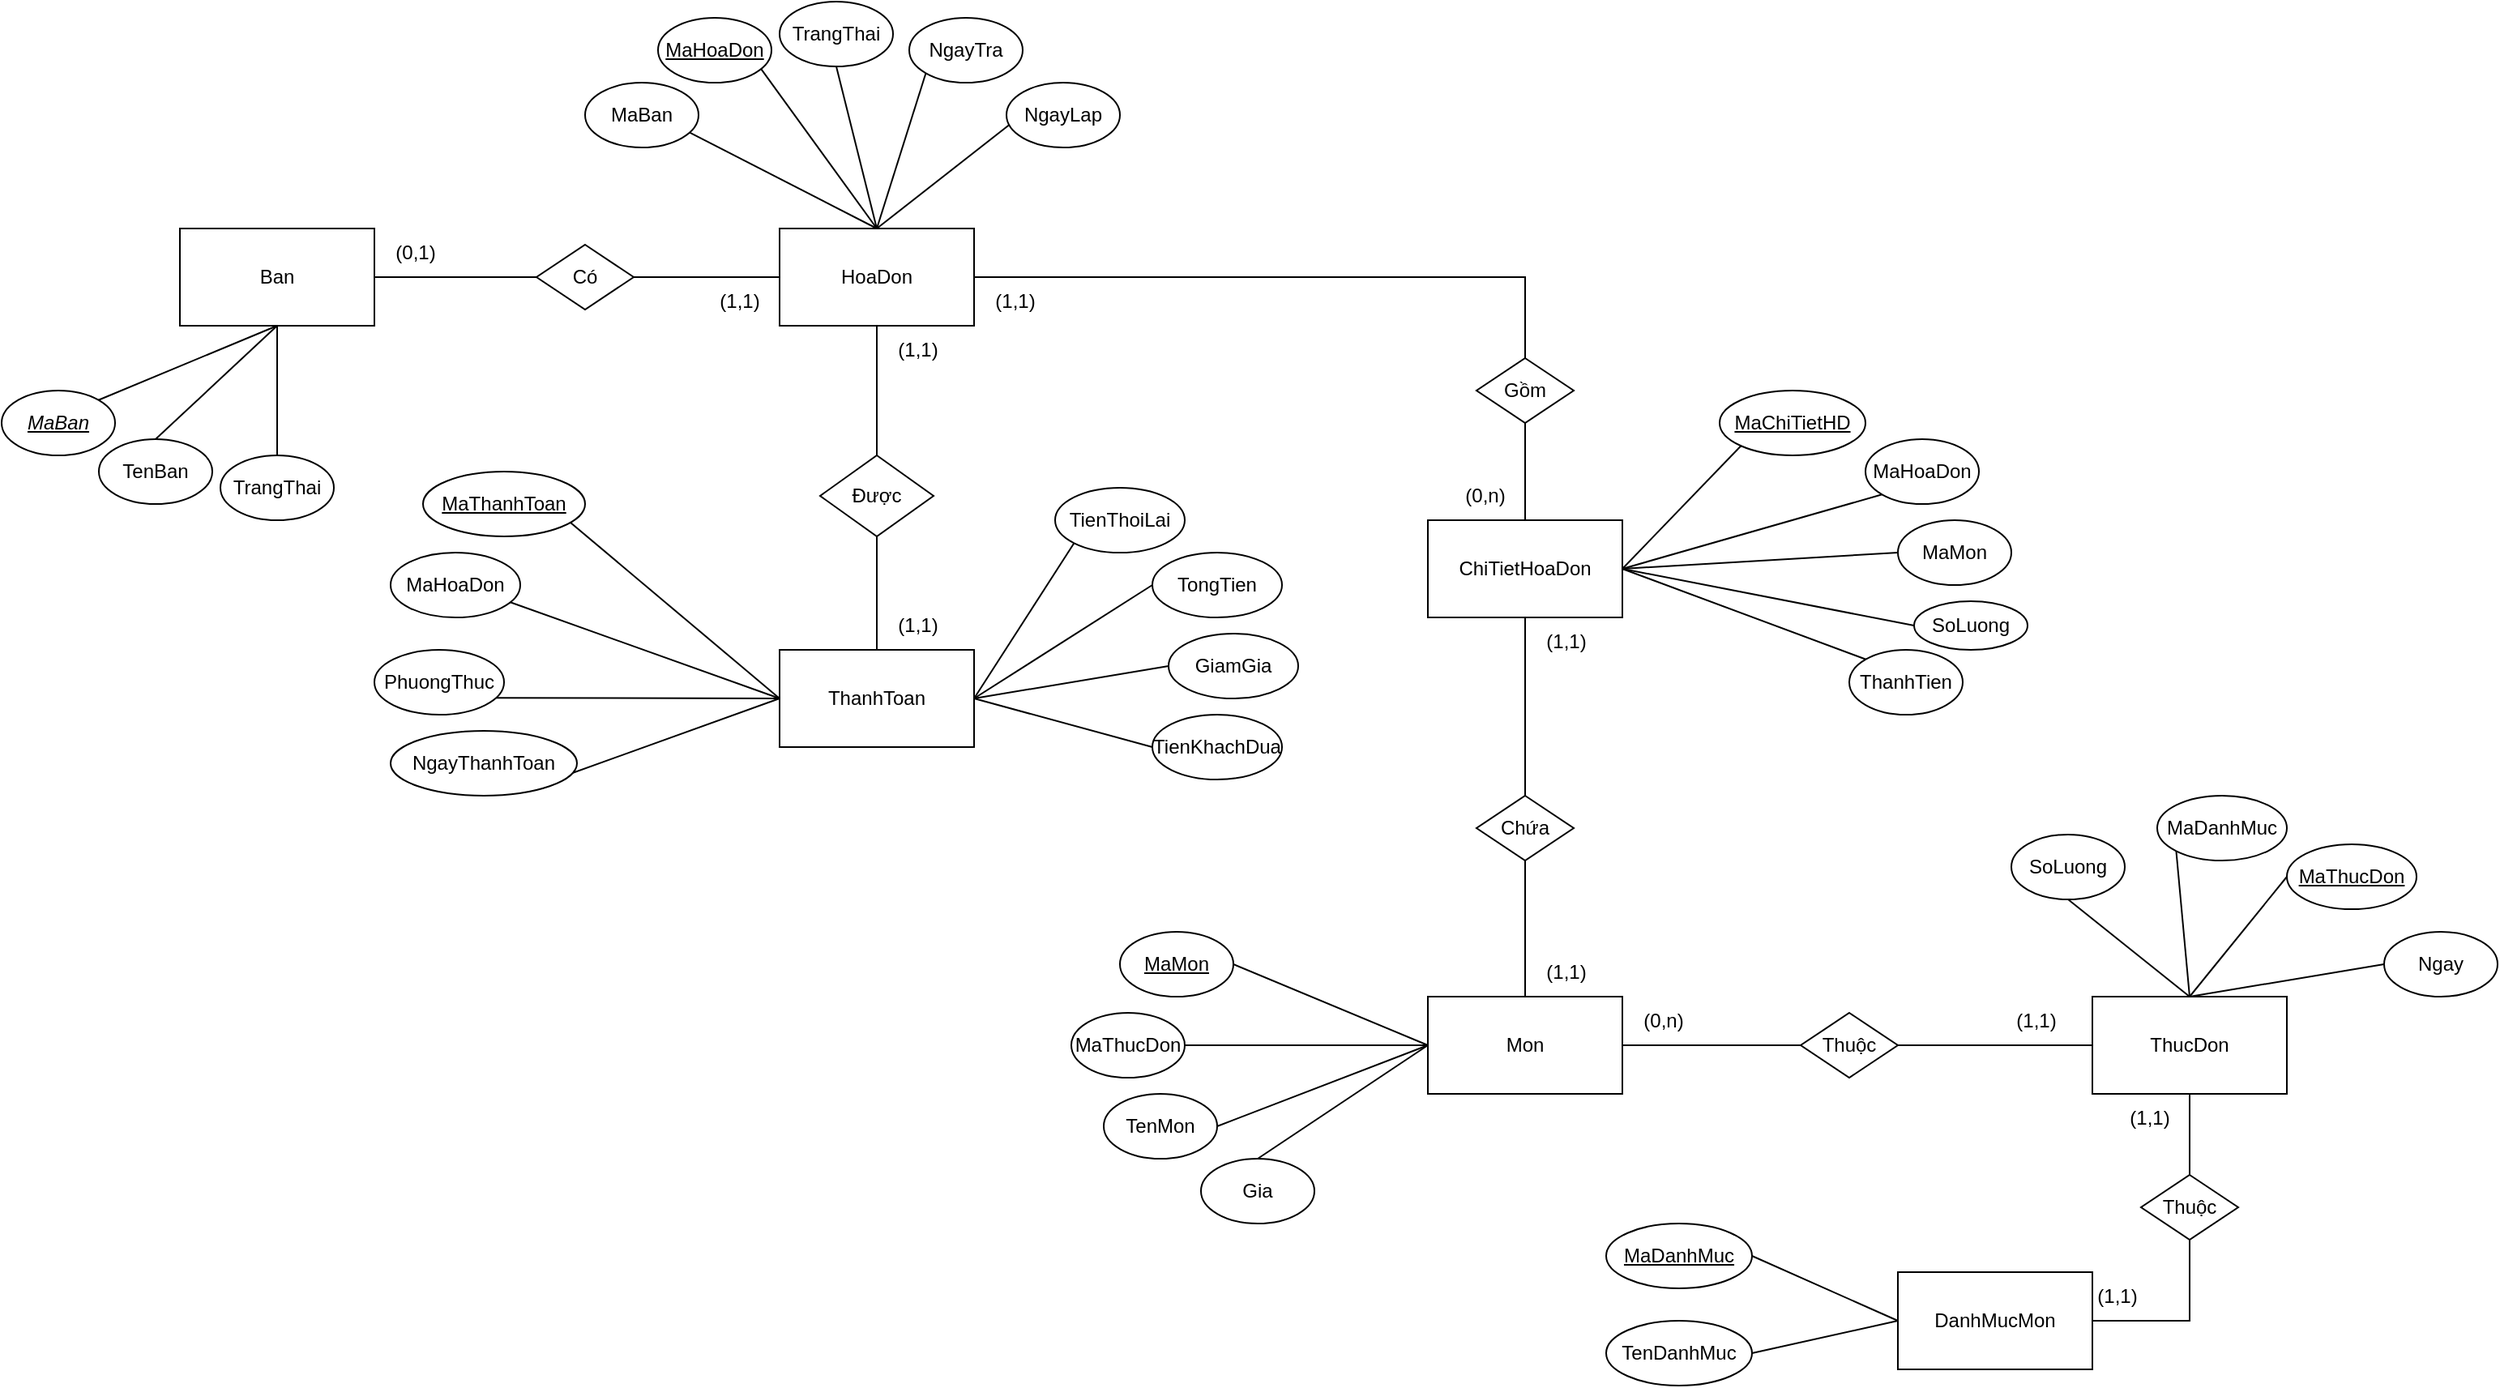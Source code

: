 <mxfile version="26.0.16" pages="2">
  <diagram name="RM - Mô hình quan hệ (relational diagram)" id="GJlLPOi3d1mDV5nm6P7y">
    <mxGraphModel dx="4783" dy="2229" grid="1" gridSize="10" guides="1" tooltips="1" connect="1" arrows="1" fold="1" page="1" pageScale="1" pageWidth="2339" pageHeight="3300" math="0" shadow="0">
      <root>
        <mxCell id="0" />
        <mxCell id="1" parent="0" />
        <mxCell id="YPx_fVKoxpwIJUbFyd35-1" value="Ban" style="rounded=0;whiteSpace=wrap;html=1;" parent="1" vertex="1">
          <mxGeometry x="690" y="660" width="120" height="60" as="geometry" />
        </mxCell>
        <mxCell id="YPx_fVKoxpwIJUbFyd35-2" value="HoaDon" style="rounded=0;whiteSpace=wrap;html=1;" parent="1" vertex="1">
          <mxGeometry x="1060" y="660" width="120" height="60" as="geometry" />
        </mxCell>
        <mxCell id="YPx_fVKoxpwIJUbFyd35-3" value="ChiTietHoaDon" style="rounded=0;whiteSpace=wrap;html=1;" parent="1" vertex="1">
          <mxGeometry x="1460" y="840" width="120" height="60" as="geometry" />
        </mxCell>
        <mxCell id="YPx_fVKoxpwIJUbFyd35-4" value="Mon" style="rounded=0;whiteSpace=wrap;html=1;" parent="1" vertex="1">
          <mxGeometry x="1460" y="1134" width="120" height="60" as="geometry" />
        </mxCell>
        <mxCell id="YPx_fVKoxpwIJUbFyd35-5" value="DanhMucMon" style="rounded=0;whiteSpace=wrap;html=1;" parent="1" vertex="1">
          <mxGeometry x="1750" y="1304" width="120" height="60" as="geometry" />
        </mxCell>
        <mxCell id="YPx_fVKoxpwIJUbFyd35-6" value="Có" style="rhombus;whiteSpace=wrap;html=1;" parent="1" vertex="1">
          <mxGeometry x="910" y="670" width="60" height="40" as="geometry" />
        </mxCell>
        <mxCell id="YPx_fVKoxpwIJUbFyd35-7" value="Gồm" style="rhombus;whiteSpace=wrap;html=1;" parent="1" vertex="1">
          <mxGeometry x="1490" y="740" width="60" height="40" as="geometry" />
        </mxCell>
        <mxCell id="YPx_fVKoxpwIJUbFyd35-8" value="Chứa" style="rhombus;whiteSpace=wrap;html=1;" parent="1" vertex="1">
          <mxGeometry x="1490" y="1010" width="60" height="40" as="geometry" />
        </mxCell>
        <mxCell id="YPx_fVKoxpwIJUbFyd35-9" value="Thuộc" style="rhombus;whiteSpace=wrap;html=1;" parent="1" vertex="1">
          <mxGeometry x="1690" y="1144" width="60" height="40" as="geometry" />
        </mxCell>
        <mxCell id="YPx_fVKoxpwIJUbFyd35-10" value="" style="endArrow=none;html=1;rounded=0;entryX=0;entryY=0.5;entryDx=0;entryDy=0;exitX=1;exitY=0.5;exitDx=0;exitDy=0;" parent="1" source="YPx_fVKoxpwIJUbFyd35-1" target="YPx_fVKoxpwIJUbFyd35-6" edge="1">
          <mxGeometry width="50" height="50" relative="1" as="geometry">
            <mxPoint x="750" y="640" as="sourcePoint" />
            <mxPoint x="750" y="600" as="targetPoint" />
          </mxGeometry>
        </mxCell>
        <mxCell id="YPx_fVKoxpwIJUbFyd35-11" value="" style="endArrow=none;html=1;rounded=0;exitX=1;exitY=0.5;exitDx=0;exitDy=0;entryX=0;entryY=0.5;entryDx=0;entryDy=0;" parent="1" source="YPx_fVKoxpwIJUbFyd35-6" target="YPx_fVKoxpwIJUbFyd35-2" edge="1">
          <mxGeometry width="50" height="50" relative="1" as="geometry">
            <mxPoint x="980" y="710" as="sourcePoint" />
            <mxPoint x="1030" y="660" as="targetPoint" />
            <Array as="points" />
          </mxGeometry>
        </mxCell>
        <mxCell id="YPx_fVKoxpwIJUbFyd35-12" value="" style="endArrow=none;html=1;rounded=0;exitX=1;exitY=0.5;exitDx=0;exitDy=0;entryX=0.5;entryY=0;entryDx=0;entryDy=0;" parent="1" source="YPx_fVKoxpwIJUbFyd35-2" target="YPx_fVKoxpwIJUbFyd35-7" edge="1">
          <mxGeometry width="50" height="50" relative="1" as="geometry">
            <mxPoint x="1260" y="740" as="sourcePoint" />
            <mxPoint x="1430" y="690" as="targetPoint" />
            <Array as="points">
              <mxPoint x="1520" y="690" />
            </Array>
          </mxGeometry>
        </mxCell>
        <mxCell id="YPx_fVKoxpwIJUbFyd35-13" value="" style="endArrow=none;html=1;rounded=0;entryX=0.5;entryY=1;entryDx=0;entryDy=0;exitX=0.5;exitY=0;exitDx=0;exitDy=0;" parent="1" source="YPx_fVKoxpwIJUbFyd35-3" target="YPx_fVKoxpwIJUbFyd35-7" edge="1">
          <mxGeometry width="50" height="50" relative="1" as="geometry">
            <mxPoint x="1560" y="840" as="sourcePoint" />
            <mxPoint x="1560" y="780" as="targetPoint" />
          </mxGeometry>
        </mxCell>
        <mxCell id="YPx_fVKoxpwIJUbFyd35-14" value="" style="endArrow=none;html=1;rounded=0;entryX=0.5;entryY=1;entryDx=0;entryDy=0;exitX=0.5;exitY=0;exitDx=0;exitDy=0;" parent="1" source="YPx_fVKoxpwIJUbFyd35-8" target="YPx_fVKoxpwIJUbFyd35-3" edge="1">
          <mxGeometry width="50" height="50" relative="1" as="geometry">
            <mxPoint x="1580" y="980" as="sourcePoint" />
            <mxPoint x="1630" y="930" as="targetPoint" />
          </mxGeometry>
        </mxCell>
        <mxCell id="YPx_fVKoxpwIJUbFyd35-15" value="" style="endArrow=none;html=1;rounded=0;entryX=0.5;entryY=1;entryDx=0;entryDy=0;exitX=0.5;exitY=0;exitDx=0;exitDy=0;" parent="1" source="YPx_fVKoxpwIJUbFyd35-4" target="YPx_fVKoxpwIJUbFyd35-8" edge="1">
          <mxGeometry width="50" height="50" relative="1" as="geometry">
            <mxPoint x="1330" y="1114" as="sourcePoint" />
            <mxPoint x="1360" y="1066" as="targetPoint" />
          </mxGeometry>
        </mxCell>
        <mxCell id="YPx_fVKoxpwIJUbFyd35-16" value="" style="endArrow=none;html=1;rounded=0;exitX=1;exitY=0.5;exitDx=0;exitDy=0;entryX=0;entryY=0.5;entryDx=0;entryDy=0;" parent="1" source="YPx_fVKoxpwIJUbFyd35-4" target="YPx_fVKoxpwIJUbFyd35-9" edge="1">
          <mxGeometry width="50" height="50" relative="1" as="geometry">
            <mxPoint x="1550" y="1154" as="sourcePoint" />
            <mxPoint x="1600" y="1104" as="targetPoint" />
          </mxGeometry>
        </mxCell>
        <mxCell id="YPx_fVKoxpwIJUbFyd35-17" value="" style="endArrow=none;html=1;rounded=0;exitX=1;exitY=0.5;exitDx=0;exitDy=0;entryX=0;entryY=0.5;entryDx=0;entryDy=0;" parent="1" source="YPx_fVKoxpwIJUbFyd35-9" target="u7ExXukWMiuUXVfVqPVW-1" edge="1">
          <mxGeometry width="50" height="50" relative="1" as="geometry">
            <mxPoint x="1750" y="1163.5" as="sourcePoint" />
            <mxPoint x="1870" y="1164" as="targetPoint" />
          </mxGeometry>
        </mxCell>
        <mxCell id="ZPMBcaGig59mQZYcYpiM-1" value="" style="endArrow=none;html=1;rounded=0;entryX=0.5;entryY=1;entryDx=0;entryDy=0;exitX=1;exitY=0;exitDx=0;exitDy=0;" parent="1" source="ZPMBcaGig59mQZYcYpiM-2" target="YPx_fVKoxpwIJUbFyd35-1" edge="1">
          <mxGeometry width="50" height="50" relative="1" as="geometry">
            <mxPoint x="640" y="620" as="sourcePoint" />
            <mxPoint x="660" y="620" as="targetPoint" />
          </mxGeometry>
        </mxCell>
        <mxCell id="ZPMBcaGig59mQZYcYpiM-2" value="&lt;i&gt;&lt;u&gt;MaBan&lt;/u&gt;&lt;/i&gt;" style="ellipse;whiteSpace=wrap;html=1;" parent="1" vertex="1">
          <mxGeometry x="580" y="760" width="70" height="40" as="geometry" />
        </mxCell>
        <mxCell id="ZPMBcaGig59mQZYcYpiM-3" value="" style="endArrow=none;html=1;rounded=0;entryX=0.5;entryY=1;entryDx=0;entryDy=0;exitX=0.5;exitY=0;exitDx=0;exitDy=0;" parent="1" source="ZPMBcaGig59mQZYcYpiM-4" target="YPx_fVKoxpwIJUbFyd35-1" edge="1">
          <mxGeometry width="50" height="50" relative="1" as="geometry">
            <mxPoint x="610" y="670" as="sourcePoint" />
            <mxPoint x="690" y="710" as="targetPoint" />
          </mxGeometry>
        </mxCell>
        <mxCell id="ZPMBcaGig59mQZYcYpiM-4" value="TenBan" style="ellipse;whiteSpace=wrap;html=1;" parent="1" vertex="1">
          <mxGeometry x="640" y="790" width="70" height="40" as="geometry" />
        </mxCell>
        <mxCell id="ZPMBcaGig59mQZYcYpiM-5" value="" style="endArrow=none;html=1;rounded=0;entryX=0.5;entryY=1;entryDx=0;entryDy=0;exitX=0.5;exitY=0;exitDx=0;exitDy=0;" parent="1" source="ZPMBcaGig59mQZYcYpiM-6" target="YPx_fVKoxpwIJUbFyd35-1" edge="1">
          <mxGeometry width="50" height="50" relative="1" as="geometry">
            <mxPoint x="599.749" y="715.858" as="sourcePoint" />
            <mxPoint x="740" y="680" as="targetPoint" />
          </mxGeometry>
        </mxCell>
        <mxCell id="ZPMBcaGig59mQZYcYpiM-6" value="TrangThai" style="ellipse;whiteSpace=wrap;html=1;" parent="1" vertex="1">
          <mxGeometry x="715" y="800" width="70" height="40" as="geometry" />
        </mxCell>
        <mxCell id="ZPMBcaGig59mQZYcYpiM-7" value="" style="endArrow=none;html=1;rounded=0;exitX=0.888;exitY=0.74;exitDx=0;exitDy=0;exitPerimeter=0;entryX=0.5;entryY=0;entryDx=0;entryDy=0;" parent="1" source="ZPMBcaGig59mQZYcYpiM-8" target="YPx_fVKoxpwIJUbFyd35-2" edge="1">
          <mxGeometry width="50" height="50" relative="1" as="geometry">
            <mxPoint x="1035" y="340" as="sourcePoint" />
            <mxPoint x="1135" y="440" as="targetPoint" />
          </mxGeometry>
        </mxCell>
        <mxCell id="ZPMBcaGig59mQZYcYpiM-8" value="MaBan" style="ellipse;whiteSpace=wrap;html=1;" parent="1" vertex="1">
          <mxGeometry x="940" y="570" width="70" height="40" as="geometry" />
        </mxCell>
        <mxCell id="ZPMBcaGig59mQZYcYpiM-9" value="" style="endArrow=none;html=1;rounded=0;exitX=0.888;exitY=0.74;exitDx=0;exitDy=0;exitPerimeter=0;entryX=0.5;entryY=0;entryDx=0;entryDy=0;" parent="1" source="ZPMBcaGig59mQZYcYpiM-10" target="YPx_fVKoxpwIJUbFyd35-2" edge="1">
          <mxGeometry width="50" height="50" relative="1" as="geometry">
            <mxPoint x="1095" y="310" as="sourcePoint" />
            <mxPoint x="1135" y="440" as="targetPoint" />
          </mxGeometry>
        </mxCell>
        <mxCell id="ZPMBcaGig59mQZYcYpiM-10" value="&lt;u&gt;MaHoaDon&lt;/u&gt;" style="ellipse;whiteSpace=wrap;html=1;" parent="1" vertex="1">
          <mxGeometry x="985" y="530" width="70" height="40" as="geometry" />
        </mxCell>
        <mxCell id="ZPMBcaGig59mQZYcYpiM-11" value="" style="endArrow=none;html=1;rounded=0;exitX=0.5;exitY=1;exitDx=0;exitDy=0;entryX=0.5;entryY=0;entryDx=0;entryDy=0;" parent="1" source="ZPMBcaGig59mQZYcYpiM-12" target="YPx_fVKoxpwIJUbFyd35-2" edge="1">
          <mxGeometry width="50" height="50" relative="1" as="geometry">
            <mxPoint x="1185" y="290" as="sourcePoint" />
            <mxPoint x="1135" y="440" as="targetPoint" />
          </mxGeometry>
        </mxCell>
        <mxCell id="ZPMBcaGig59mQZYcYpiM-12" value="TrangThai" style="ellipse;whiteSpace=wrap;html=1;" parent="1" vertex="1">
          <mxGeometry x="1060" y="520" width="70" height="40" as="geometry" />
        </mxCell>
        <mxCell id="ZPMBcaGig59mQZYcYpiM-13" value="" style="endArrow=none;html=1;rounded=0;entryX=0.5;entryY=0;entryDx=0;entryDy=0;exitX=0.5;exitY=0;exitDx=0;exitDy=0;" parent="1" source="ZPMBcaGig59mQZYcYpiM-14" target="YPx_fVKoxpwIJUbFyd35-2" edge="1">
          <mxGeometry width="50" height="50" relative="1" as="geometry">
            <mxPoint x="1365" y="280" as="sourcePoint" />
            <mxPoint x="1135" y="440" as="targetPoint" />
          </mxGeometry>
        </mxCell>
        <mxCell id="ZPMBcaGig59mQZYcYpiM-14" value="NgayLap" style="ellipse;whiteSpace=wrap;html=1;" parent="1" vertex="1">
          <mxGeometry x="1200" y="570" width="70" height="40" as="geometry" />
        </mxCell>
        <mxCell id="ZPMBcaGig59mQZYcYpiM-15" value="" style="endArrow=none;html=1;rounded=0;entryX=0.5;entryY=0;entryDx=0;entryDy=0;exitX=0;exitY=1;exitDx=0;exitDy=0;" parent="1" source="ZPMBcaGig59mQZYcYpiM-16" target="YPx_fVKoxpwIJUbFyd35-2" edge="1">
          <mxGeometry width="50" height="50" relative="1" as="geometry">
            <mxPoint x="1385" y="340" as="sourcePoint" />
            <mxPoint x="1135" y="440" as="targetPoint" />
          </mxGeometry>
        </mxCell>
        <mxCell id="ZPMBcaGig59mQZYcYpiM-16" value="NgayTra" style="ellipse;whiteSpace=wrap;html=1;" parent="1" vertex="1">
          <mxGeometry x="1140" y="530" width="70" height="40" as="geometry" />
        </mxCell>
        <mxCell id="ZPMBcaGig59mQZYcYpiM-17" value="" style="endArrow=none;html=1;rounded=0;entryX=1;entryY=0.5;entryDx=0;entryDy=0;exitX=0;exitY=1;exitDx=0;exitDy=0;" parent="1" source="ZPMBcaGig59mQZYcYpiM-18" target="YPx_fVKoxpwIJUbFyd35-3" edge="1">
          <mxGeometry width="50" height="50" relative="1" as="geometry">
            <mxPoint x="1890" y="840" as="sourcePoint" />
            <mxPoint x="1580" y="850" as="targetPoint" />
          </mxGeometry>
        </mxCell>
        <mxCell id="ZPMBcaGig59mQZYcYpiM-18" value="MaHoaDon" style="ellipse;whiteSpace=wrap;html=1;" parent="1" vertex="1">
          <mxGeometry x="1730" y="790" width="70" height="40" as="geometry" />
        </mxCell>
        <mxCell id="ZPMBcaGig59mQZYcYpiM-19" value="" style="endArrow=none;html=1;rounded=0;exitX=0;exitY=0.5;exitDx=0;exitDy=0;" parent="1" source="ZPMBcaGig59mQZYcYpiM-20" edge="1">
          <mxGeometry width="50" height="50" relative="1" as="geometry">
            <mxPoint x="1780" y="910" as="sourcePoint" />
            <mxPoint x="1580" y="870" as="targetPoint" />
          </mxGeometry>
        </mxCell>
        <mxCell id="ZPMBcaGig59mQZYcYpiM-20" value="SoLuong" style="ellipse;whiteSpace=wrap;html=1;" parent="1" vertex="1">
          <mxGeometry x="1760" y="890" width="70" height="30" as="geometry" />
        </mxCell>
        <mxCell id="ZPMBcaGig59mQZYcYpiM-21" value="" style="endArrow=none;html=1;rounded=0;entryX=1;entryY=0.5;entryDx=0;entryDy=0;exitX=0;exitY=0.5;exitDx=0;exitDy=0;" parent="1" source="ZPMBcaGig59mQZYcYpiM-22" target="YPx_fVKoxpwIJUbFyd35-3" edge="1">
          <mxGeometry width="50" height="50" relative="1" as="geometry">
            <mxPoint x="2010" y="850" as="sourcePoint" />
            <mxPoint x="1700" y="860" as="targetPoint" />
          </mxGeometry>
        </mxCell>
        <mxCell id="ZPMBcaGig59mQZYcYpiM-22" value="MaMon" style="ellipse;whiteSpace=wrap;html=1;" parent="1" vertex="1">
          <mxGeometry x="1750" y="840" width="70" height="40" as="geometry" />
        </mxCell>
        <mxCell id="ZPMBcaGig59mQZYcYpiM-23" value="" style="endArrow=none;html=1;rounded=0;exitX=0;exitY=0;exitDx=0;exitDy=0;entryX=1;entryY=0.5;entryDx=0;entryDy=0;" parent="1" source="ZPMBcaGig59mQZYcYpiM-24" target="YPx_fVKoxpwIJUbFyd35-3" edge="1">
          <mxGeometry width="50" height="50" relative="1" as="geometry">
            <mxPoint x="1920" y="870" as="sourcePoint" />
            <mxPoint x="1610" y="880" as="targetPoint" />
          </mxGeometry>
        </mxCell>
        <mxCell id="ZPMBcaGig59mQZYcYpiM-24" value="ThanhTien" style="ellipse;whiteSpace=wrap;html=1;" parent="1" vertex="1">
          <mxGeometry x="1720" y="920" width="70" height="40" as="geometry" />
        </mxCell>
        <mxCell id="ZPMBcaGig59mQZYcYpiM-25" value="" style="endArrow=none;html=1;rounded=0;exitX=0;exitY=1;exitDx=0;exitDy=0;" parent="1" source="ZPMBcaGig59mQZYcYpiM-26" edge="1">
          <mxGeometry width="50" height="50" relative="1" as="geometry">
            <mxPoint x="1850" y="780" as="sourcePoint" />
            <mxPoint x="1580" y="870" as="targetPoint" />
          </mxGeometry>
        </mxCell>
        <mxCell id="ZPMBcaGig59mQZYcYpiM-26" value="&lt;u&gt;MaChiTietHD&lt;/u&gt;" style="ellipse;whiteSpace=wrap;html=1;" parent="1" vertex="1">
          <mxGeometry x="1640" y="760" width="90" height="40" as="geometry" />
        </mxCell>
        <mxCell id="ZPMBcaGig59mQZYcYpiM-27" value="" style="endArrow=none;html=1;rounded=0;entryX=0;entryY=0.5;entryDx=0;entryDy=0;exitX=1;exitY=0.5;exitDx=0;exitDy=0;" parent="1" source="ZPMBcaGig59mQZYcYpiM-28" target="YPx_fVKoxpwIJUbFyd35-4" edge="1">
          <mxGeometry width="50" height="50" relative="1" as="geometry">
            <mxPoint x="1349.655" y="1118.195" as="sourcePoint" />
            <mxPoint x="1150" y="1114" as="targetPoint" />
          </mxGeometry>
        </mxCell>
        <mxCell id="ZPMBcaGig59mQZYcYpiM-28" value="&lt;u&gt;MaMon&lt;/u&gt;" style="ellipse;whiteSpace=wrap;html=1;" parent="1" vertex="1">
          <mxGeometry x="1270" y="1094" width="70" height="40" as="geometry" />
        </mxCell>
        <mxCell id="ZPMBcaGig59mQZYcYpiM-29" value="" style="endArrow=none;html=1;rounded=0;exitX=1;exitY=0.5;exitDx=0;exitDy=0;" parent="1" source="ZPMBcaGig59mQZYcYpiM-30" edge="1">
          <mxGeometry width="50" height="50" relative="1" as="geometry">
            <mxPoint x="1515" y="1144" as="sourcePoint" />
            <mxPoint x="1460" y="1164" as="targetPoint" />
          </mxGeometry>
        </mxCell>
        <mxCell id="ZPMBcaGig59mQZYcYpiM-30" value="MaThucDon" style="ellipse;whiteSpace=wrap;html=1;" parent="1" vertex="1">
          <mxGeometry x="1240" y="1144" width="70" height="40" as="geometry" />
        </mxCell>
        <mxCell id="ZPMBcaGig59mQZYcYpiM-31" value="" style="endArrow=none;html=1;rounded=0;exitX=1;exitY=0.5;exitDx=0;exitDy=0;" parent="1" source="ZPMBcaGig59mQZYcYpiM-32" edge="1">
          <mxGeometry width="50" height="50" relative="1" as="geometry">
            <mxPoint x="1510" y="1244" as="sourcePoint" />
            <mxPoint x="1460" y="1164" as="targetPoint" />
          </mxGeometry>
        </mxCell>
        <mxCell id="ZPMBcaGig59mQZYcYpiM-32" value="TenMon" style="ellipse;whiteSpace=wrap;html=1;" parent="1" vertex="1">
          <mxGeometry x="1260" y="1194" width="70" height="40" as="geometry" />
        </mxCell>
        <mxCell id="ZPMBcaGig59mQZYcYpiM-33" value="" style="endArrow=none;html=1;rounded=0;exitX=0.5;exitY=0;exitDx=0;exitDy=0;" parent="1" source="ZPMBcaGig59mQZYcYpiM-34" edge="1">
          <mxGeometry width="50" height="50" relative="1" as="geometry">
            <mxPoint x="1655" y="1264" as="sourcePoint" />
            <mxPoint x="1460" y="1164" as="targetPoint" />
          </mxGeometry>
        </mxCell>
        <mxCell id="ZPMBcaGig59mQZYcYpiM-34" value="Gia" style="ellipse;whiteSpace=wrap;html=1;" parent="1" vertex="1">
          <mxGeometry x="1320" y="1234" width="70" height="40" as="geometry" />
        </mxCell>
        <mxCell id="ZPMBcaGig59mQZYcYpiM-35" value="" style="endArrow=none;html=1;rounded=0;exitX=1;exitY=0.5;exitDx=0;exitDy=0;entryX=0;entryY=0.5;entryDx=0;entryDy=0;" parent="1" source="ZPMBcaGig59mQZYcYpiM-36" target="YPx_fVKoxpwIJUbFyd35-5" edge="1">
          <mxGeometry width="50" height="50" relative="1" as="geometry">
            <mxPoint x="1583.18" y="1319.858" as="sourcePoint" />
            <mxPoint x="1870" y="1329" as="targetPoint" />
          </mxGeometry>
        </mxCell>
        <mxCell id="ZPMBcaGig59mQZYcYpiM-36" value="TenDanhMuc" style="ellipse;whiteSpace=wrap;html=1;" parent="1" vertex="1">
          <mxGeometry x="1570" y="1334" width="90" height="40" as="geometry" />
        </mxCell>
        <mxCell id="ZPMBcaGig59mQZYcYpiM-37" value="" style="endArrow=none;html=1;rounded=0;exitX=1;exitY=0.5;exitDx=0;exitDy=0;entryX=0;entryY=0.5;entryDx=0;entryDy=0;" parent="1" source="ZPMBcaGig59mQZYcYpiM-38" target="YPx_fVKoxpwIJUbFyd35-5" edge="1">
          <mxGeometry width="50" height="50" relative="1" as="geometry">
            <mxPoint x="2250.96" y="1230" as="sourcePoint" />
            <mxPoint x="1800" y="1274" as="targetPoint" />
          </mxGeometry>
        </mxCell>
        <mxCell id="ZPMBcaGig59mQZYcYpiM-38" value="&lt;u&gt;MaDanhMuc&lt;/u&gt;" style="ellipse;whiteSpace=wrap;html=1;" parent="1" vertex="1">
          <mxGeometry x="1570" y="1274" width="90" height="40" as="geometry" />
        </mxCell>
        <mxCell id="ZPMBcaGig59mQZYcYpiM-39" value="(1,1)" style="text;html=1;align=center;verticalAlign=middle;resizable=0;points=[];autosize=1;strokeColor=none;fillColor=none;" parent="1" vertex="1">
          <mxGeometry x="1010" y="690" width="50" height="30" as="geometry" />
        </mxCell>
        <mxCell id="ZPMBcaGig59mQZYcYpiM-40" value="(0,1)" style="text;html=1;align=center;verticalAlign=middle;resizable=0;points=[];autosize=1;strokeColor=none;fillColor=none;" parent="1" vertex="1">
          <mxGeometry x="810" y="660" width="50" height="30" as="geometry" />
        </mxCell>
        <mxCell id="ZPMBcaGig59mQZYcYpiM-42" value="(1,1)" style="text;html=1;align=center;verticalAlign=middle;resizable=0;points=[];autosize=1;strokeColor=none;fillColor=none;" parent="1" vertex="1">
          <mxGeometry x="1180" y="690" width="50" height="30" as="geometry" />
        </mxCell>
        <mxCell id="ZPMBcaGig59mQZYcYpiM-43" value="(0,n)" style="text;html=1;align=center;verticalAlign=middle;resizable=0;points=[];autosize=1;strokeColor=none;fillColor=none;" parent="1" vertex="1">
          <mxGeometry x="1470" y="810" width="50" height="30" as="geometry" />
        </mxCell>
        <mxCell id="ZPMBcaGig59mQZYcYpiM-44" value="(1,1)" style="text;html=1;align=center;verticalAlign=middle;resizable=0;points=[];autosize=1;strokeColor=none;fillColor=none;" parent="1" vertex="1">
          <mxGeometry x="1520" y="900" width="50" height="30" as="geometry" />
        </mxCell>
        <mxCell id="ZPMBcaGig59mQZYcYpiM-45" value="(1,1)" style="text;html=1;align=center;verticalAlign=middle;resizable=0;points=[];autosize=1;strokeColor=none;fillColor=none;" parent="1" vertex="1">
          <mxGeometry x="1520" y="1104" width="50" height="30" as="geometry" />
        </mxCell>
        <mxCell id="ZPMBcaGig59mQZYcYpiM-46" value="(0,n)" style="text;html=1;align=center;verticalAlign=middle;resizable=0;points=[];autosize=1;strokeColor=none;fillColor=none;" parent="1" vertex="1">
          <mxGeometry x="1580" y="1134" width="50" height="30" as="geometry" />
        </mxCell>
        <mxCell id="ZPMBcaGig59mQZYcYpiM-47" value="(1,1)" style="text;html=1;align=center;verticalAlign=middle;resizable=0;points=[];autosize=1;strokeColor=none;fillColor=none;" parent="1" vertex="1">
          <mxGeometry x="1810" y="1134" width="50" height="30" as="geometry" />
        </mxCell>
        <mxCell id="u7ExXukWMiuUXVfVqPVW-1" value="ThucDon" style="rounded=0;whiteSpace=wrap;html=1;" parent="1" vertex="1">
          <mxGeometry x="1870" y="1134" width="120" height="60" as="geometry" />
        </mxCell>
        <mxCell id="u7ExXukWMiuUXVfVqPVW-3" value="" style="endArrow=none;html=1;rounded=0;entryX=0.5;entryY=0;entryDx=0;entryDy=0;exitX=0;exitY=0.5;exitDx=0;exitDy=0;" parent="1" source="u7ExXukWMiuUXVfVqPVW-6" target="u7ExXukWMiuUXVfVqPVW-1" edge="1">
          <mxGeometry width="50" height="50" relative="1" as="geometry">
            <mxPoint x="1900" y="1074" as="sourcePoint" />
            <mxPoint x="1450" y="994" as="targetPoint" />
          </mxGeometry>
        </mxCell>
        <mxCell id="u7ExXukWMiuUXVfVqPVW-4" value="MaDanhMuc" style="ellipse;whiteSpace=wrap;html=1;" parent="1" vertex="1">
          <mxGeometry x="1910" y="1010" width="80" height="40" as="geometry" />
        </mxCell>
        <mxCell id="u7ExXukWMiuUXVfVqPVW-5" value="" style="endArrow=none;html=1;rounded=0;exitX=0;exitY=1;exitDx=0;exitDy=0;entryX=0.5;entryY=0;entryDx=0;entryDy=0;" parent="1" source="u7ExXukWMiuUXVfVqPVW-4" target="u7ExXukWMiuUXVfVqPVW-1" edge="1">
          <mxGeometry width="50" height="50" relative="1" as="geometry">
            <mxPoint x="1823.12" y="1046" as="sourcePoint" />
            <mxPoint x="1760" y="1044" as="targetPoint" />
          </mxGeometry>
        </mxCell>
        <mxCell id="u7ExXukWMiuUXVfVqPVW-6" value="&lt;u&gt;MaThucDon&lt;/u&gt;" style="ellipse;whiteSpace=wrap;html=1;" parent="1" vertex="1">
          <mxGeometry x="1990" y="1040" width="80" height="40" as="geometry" />
        </mxCell>
        <mxCell id="u7ExXukWMiuUXVfVqPVW-7" value="" style="endArrow=none;html=1;rounded=0;exitX=0.5;exitY=1;exitDx=0;exitDy=0;entryX=0.5;entryY=0;entryDx=0;entryDy=0;" parent="1" source="u7ExXukWMiuUXVfVqPVW-8" target="u7ExXukWMiuUXVfVqPVW-1" edge="1">
          <mxGeometry width="50" height="50" relative="1" as="geometry">
            <mxPoint x="1745" y="1054" as="sourcePoint" />
            <mxPoint x="1930" y="1130" as="targetPoint" />
          </mxGeometry>
        </mxCell>
        <mxCell id="u7ExXukWMiuUXVfVqPVW-8" value="SoLuong" style="ellipse;whiteSpace=wrap;html=1;" parent="1" vertex="1">
          <mxGeometry x="1820" y="1034" width="70" height="40" as="geometry" />
        </mxCell>
        <mxCell id="u7ExXukWMiuUXVfVqPVW-9" value="" style="endArrow=none;html=1;rounded=0;exitX=0;exitY=0.5;exitDx=0;exitDy=0;entryX=0.5;entryY=0;entryDx=0;entryDy=0;" parent="1" source="u7ExXukWMiuUXVfVqPVW-10" target="u7ExXukWMiuUXVfVqPVW-1" edge="1">
          <mxGeometry width="50" height="50" relative="1" as="geometry">
            <mxPoint x="2105" y="1154" as="sourcePoint" />
            <mxPoint x="1910" y="1054" as="targetPoint" />
          </mxGeometry>
        </mxCell>
        <mxCell id="u7ExXukWMiuUXVfVqPVW-10" value="Ngay" style="ellipse;whiteSpace=wrap;html=1;" parent="1" vertex="1">
          <mxGeometry x="2050" y="1094" width="70" height="40" as="geometry" />
        </mxCell>
        <mxCell id="u7ExXukWMiuUXVfVqPVW-12" value="Thuộc" style="rhombus;whiteSpace=wrap;html=1;" parent="1" vertex="1">
          <mxGeometry x="1900" y="1244" width="60" height="40" as="geometry" />
        </mxCell>
        <mxCell id="u7ExXukWMiuUXVfVqPVW-14" value="" style="endArrow=none;html=1;rounded=0;entryX=0.5;entryY=1;entryDx=0;entryDy=0;exitX=0.5;exitY=0;exitDx=0;exitDy=0;" parent="1" source="u7ExXukWMiuUXVfVqPVW-12" target="u7ExXukWMiuUXVfVqPVW-1" edge="1">
          <mxGeometry width="50" height="50" relative="1" as="geometry">
            <mxPoint x="2020" y="1314" as="sourcePoint" />
            <mxPoint x="2070" y="1264" as="targetPoint" />
          </mxGeometry>
        </mxCell>
        <mxCell id="u7ExXukWMiuUXVfVqPVW-15" value="" style="endArrow=none;html=1;rounded=0;entryX=0.5;entryY=1;entryDx=0;entryDy=0;exitX=1;exitY=0.5;exitDx=0;exitDy=0;" parent="1" source="YPx_fVKoxpwIJUbFyd35-5" target="u7ExXukWMiuUXVfVqPVW-12" edge="1">
          <mxGeometry width="50" height="50" relative="1" as="geometry">
            <mxPoint x="1929" y="1359" as="sourcePoint" />
            <mxPoint x="1929" y="1309" as="targetPoint" />
            <Array as="points">
              <mxPoint x="1930" y="1334" />
            </Array>
          </mxGeometry>
        </mxCell>
        <mxCell id="u7ExXukWMiuUXVfVqPVW-18" value="Được" style="rhombus;whiteSpace=wrap;html=1;" parent="1" vertex="1">
          <mxGeometry x="1085" y="800" width="70" height="50" as="geometry" />
        </mxCell>
        <mxCell id="u7ExXukWMiuUXVfVqPVW-19" value="ThanhToan" style="rounded=0;whiteSpace=wrap;html=1;" parent="1" vertex="1">
          <mxGeometry x="1060" y="920" width="120" height="60" as="geometry" />
        </mxCell>
        <mxCell id="u7ExXukWMiuUXVfVqPVW-20" value="" style="endArrow=none;html=1;rounded=0;entryX=0.5;entryY=1;entryDx=0;entryDy=0;exitX=0.5;exitY=0;exitDx=0;exitDy=0;" parent="1" source="u7ExXukWMiuUXVfVqPVW-18" target="YPx_fVKoxpwIJUbFyd35-2" edge="1">
          <mxGeometry width="50" height="50" relative="1" as="geometry">
            <mxPoint x="1100" y="800" as="sourcePoint" />
            <mxPoint x="1150" y="750" as="targetPoint" />
          </mxGeometry>
        </mxCell>
        <mxCell id="u7ExXukWMiuUXVfVqPVW-21" value="" style="endArrow=none;html=1;rounded=0;entryX=0.5;entryY=1;entryDx=0;entryDy=0;exitX=0.5;exitY=0;exitDx=0;exitDy=0;" parent="1" source="u7ExXukWMiuUXVfVqPVW-19" target="u7ExXukWMiuUXVfVqPVW-18" edge="1">
          <mxGeometry width="50" height="50" relative="1" as="geometry">
            <mxPoint x="1120" y="920" as="sourcePoint" />
            <mxPoint x="1170" y="870" as="targetPoint" />
          </mxGeometry>
        </mxCell>
        <mxCell id="u7ExXukWMiuUXVfVqPVW-22" value="" style="endArrow=none;html=1;rounded=0;exitX=0.888;exitY=0.74;exitDx=0;exitDy=0;exitPerimeter=0;entryX=0;entryY=0.5;entryDx=0;entryDy=0;" parent="1" source="u7ExXukWMiuUXVfVqPVW-23" target="u7ExXukWMiuUXVfVqPVW-19" edge="1">
          <mxGeometry width="50" height="50" relative="1" as="geometry">
            <mxPoint x="980" y="724" as="sourcePoint" />
            <mxPoint x="1005" y="1074" as="targetPoint" />
          </mxGeometry>
        </mxCell>
        <mxCell id="u7ExXukWMiuUXVfVqPVW-23" value="&lt;u&gt;MaThanhToan&lt;/u&gt;" style="ellipse;whiteSpace=wrap;html=1;" parent="1" vertex="1">
          <mxGeometry x="840" y="810" width="100" height="40" as="geometry" />
        </mxCell>
        <mxCell id="u7ExXukWMiuUXVfVqPVW-24" value="" style="endArrow=none;html=1;rounded=0;exitX=0.888;exitY=0.74;exitDx=0;exitDy=0;exitPerimeter=0;" parent="1" source="u7ExXukWMiuUXVfVqPVW-25" edge="1">
          <mxGeometry width="50" height="50" relative="1" as="geometry">
            <mxPoint x="990" y="814" as="sourcePoint" />
            <mxPoint x="1060" y="950" as="targetPoint" />
          </mxGeometry>
        </mxCell>
        <mxCell id="u7ExXukWMiuUXVfVqPVW-25" value="MaHoaDon" style="ellipse;whiteSpace=wrap;html=1;" parent="1" vertex="1">
          <mxGeometry x="820" y="860" width="80" height="40" as="geometry" />
        </mxCell>
        <mxCell id="u7ExXukWMiuUXVfVqPVW-26" value="" style="endArrow=none;html=1;rounded=0;exitX=0.888;exitY=0.74;exitDx=0;exitDy=0;exitPerimeter=0;" parent="1" source="u7ExXukWMiuUXVfVqPVW-27" edge="1">
          <mxGeometry width="50" height="50" relative="1" as="geometry">
            <mxPoint x="1045" y="873" as="sourcePoint" />
            <mxPoint x="1060" y="950" as="targetPoint" />
          </mxGeometry>
        </mxCell>
        <mxCell id="u7ExXukWMiuUXVfVqPVW-27" value="PhuongThuc" style="ellipse;whiteSpace=wrap;html=1;" parent="1" vertex="1">
          <mxGeometry x="810" y="920" width="80" height="40" as="geometry" />
        </mxCell>
        <mxCell id="u7ExXukWMiuUXVfVqPVW-28" value="" style="endArrow=none;html=1;rounded=0;exitX=0;exitY=0.5;exitDx=0;exitDy=0;entryX=1;entryY=0.5;entryDx=0;entryDy=0;" parent="1" source="u7ExXukWMiuUXVfVqPVW-29" target="u7ExXukWMiuUXVfVqPVW-19" edge="1">
          <mxGeometry width="50" height="50" relative="1" as="geometry">
            <mxPoint x="870" y="913" as="sourcePoint" />
            <mxPoint x="940" y="1049" as="targetPoint" />
          </mxGeometry>
        </mxCell>
        <mxCell id="u7ExXukWMiuUXVfVqPVW-29" value="TongTien" style="ellipse;whiteSpace=wrap;html=1;" parent="1" vertex="1">
          <mxGeometry x="1290" y="860" width="80" height="40" as="geometry" />
        </mxCell>
        <mxCell id="u7ExXukWMiuUXVfVqPVW-30" value="" style="endArrow=none;html=1;rounded=0;exitX=0.888;exitY=0.74;exitDx=0;exitDy=0;exitPerimeter=0;entryX=0;entryY=0.5;entryDx=0;entryDy=0;" parent="1" source="u7ExXukWMiuUXVfVqPVW-31" target="u7ExXukWMiuUXVfVqPVW-19" edge="1">
          <mxGeometry width="50" height="50" relative="1" as="geometry">
            <mxPoint x="1015" y="958" as="sourcePoint" />
            <mxPoint x="1085" y="1094" as="targetPoint" />
          </mxGeometry>
        </mxCell>
        <mxCell id="u7ExXukWMiuUXVfVqPVW-31" value="NgayThanhToan" style="ellipse;whiteSpace=wrap;html=1;" parent="1" vertex="1">
          <mxGeometry x="820" y="970" width="115" height="40" as="geometry" />
        </mxCell>
        <mxCell id="u7ExXukWMiuUXVfVqPVW-32" value="" style="endArrow=none;html=1;rounded=0;exitX=0;exitY=0.5;exitDx=0;exitDy=0;entryX=1;entryY=0.5;entryDx=0;entryDy=0;" parent="1" source="u7ExXukWMiuUXVfVqPVW-33" target="u7ExXukWMiuUXVfVqPVW-19" edge="1">
          <mxGeometry width="50" height="50" relative="1" as="geometry">
            <mxPoint x="780" y="858" as="sourcePoint" />
            <mxPoint x="850" y="994" as="targetPoint" />
          </mxGeometry>
        </mxCell>
        <mxCell id="u7ExXukWMiuUXVfVqPVW-33" value="GiamGia" style="ellipse;whiteSpace=wrap;html=1;" parent="1" vertex="1">
          <mxGeometry x="1300" y="910" width="80" height="40" as="geometry" />
        </mxCell>
        <mxCell id="u7ExXukWMiuUXVfVqPVW-34" value="" style="endArrow=none;html=1;rounded=0;exitX=0;exitY=0.5;exitDx=0;exitDy=0;entryX=1;entryY=0.5;entryDx=0;entryDy=0;" parent="1" source="u7ExXukWMiuUXVfVqPVW-35" target="u7ExXukWMiuUXVfVqPVW-19" edge="1">
          <mxGeometry width="50" height="50" relative="1" as="geometry">
            <mxPoint x="760" y="784" as="sourcePoint" />
            <mxPoint x="1120" y="980" as="targetPoint" />
          </mxGeometry>
        </mxCell>
        <mxCell id="u7ExXukWMiuUXVfVqPVW-35" value="TienKhachDua" style="ellipse;whiteSpace=wrap;html=1;" parent="1" vertex="1">
          <mxGeometry x="1290" y="960" width="80" height="40" as="geometry" />
        </mxCell>
        <mxCell id="u7ExXukWMiuUXVfVqPVW-36" value="" style="endArrow=none;html=1;rounded=0;exitX=0;exitY=1;exitDx=0;exitDy=0;entryX=1;entryY=0.5;entryDx=0;entryDy=0;" parent="1" source="u7ExXukWMiuUXVfVqPVW-37" target="u7ExXukWMiuUXVfVqPVW-19" edge="1">
          <mxGeometry width="50" height="50" relative="1" as="geometry">
            <mxPoint x="1200" y="848" as="sourcePoint" />
            <mxPoint x="1270" y="984" as="targetPoint" />
          </mxGeometry>
        </mxCell>
        <mxCell id="u7ExXukWMiuUXVfVqPVW-37" value="TienThoiLai" style="ellipse;whiteSpace=wrap;html=1;" parent="1" vertex="1">
          <mxGeometry x="1230" y="820" width="80" height="40" as="geometry" />
        </mxCell>
        <mxCell id="u7ExXukWMiuUXVfVqPVW-38" value="(1,1)" style="text;html=1;align=center;verticalAlign=middle;resizable=0;points=[];autosize=1;strokeColor=none;fillColor=none;" parent="1" vertex="1">
          <mxGeometry x="1120" y="720" width="50" height="30" as="geometry" />
        </mxCell>
        <mxCell id="u7ExXukWMiuUXVfVqPVW-39" value="(1,1)" style="text;html=1;align=center;verticalAlign=middle;resizable=0;points=[];autosize=1;strokeColor=none;fillColor=none;" parent="1" vertex="1">
          <mxGeometry x="1120" y="890" width="50" height="30" as="geometry" />
        </mxCell>
        <mxCell id="u7ExXukWMiuUXVfVqPVW-40" value="(1,1)" style="text;html=1;align=center;verticalAlign=middle;resizable=0;points=[];autosize=1;strokeColor=none;fillColor=none;" parent="1" vertex="1">
          <mxGeometry x="1880" y="1194" width="50" height="30" as="geometry" />
        </mxCell>
        <mxCell id="u7ExXukWMiuUXVfVqPVW-41" value="(1,1)" style="text;html=1;align=center;verticalAlign=middle;resizable=0;points=[];autosize=1;strokeColor=none;fillColor=none;" parent="1" vertex="1">
          <mxGeometry x="1860" y="1304" width="50" height="30" as="geometry" />
        </mxCell>
      </root>
    </mxGraphModel>
  </diagram>
  <diagram id="GmjksuIczC4Ns6C5qvy2" name="ERM - Mô hình thực thể liên kết (entity relationship diagram)">
    <mxGraphModel dx="2232" dy="1040" grid="1" gridSize="10" guides="1" tooltips="1" connect="1" arrows="1" fold="1" page="1" pageScale="1" pageWidth="2339" pageHeight="3300" math="0" shadow="0">
      <root>
        <mxCell id="0" />
        <mxCell id="1" parent="0" />
        <mxCell id="cJFdk1yozbm-KCTub-jC-1" value="Bàn" style="rounded=0;whiteSpace=wrap;html=1;" vertex="1" parent="1">
          <mxGeometry x="460" y="700" width="120" height="60" as="geometry" />
        </mxCell>
        <mxCell id="cJFdk1yozbm-KCTub-jC-2" value="HoaDon" style="rounded=0;whiteSpace=wrap;html=1;" vertex="1" parent="1">
          <mxGeometry x="830" y="700" width="120" height="60" as="geometry" />
        </mxCell>
        <mxCell id="cJFdk1yozbm-KCTub-jC-3" value="ChiTietHoaDon" style="rounded=0;whiteSpace=wrap;html=1;" vertex="1" parent="1">
          <mxGeometry x="1230" y="880" width="120" height="60" as="geometry" />
        </mxCell>
        <mxCell id="cJFdk1yozbm-KCTub-jC-4" value="Mon" style="rounded=0;whiteSpace=wrap;html=1;" vertex="1" parent="1">
          <mxGeometry x="1230" y="1174" width="120" height="60" as="geometry" />
        </mxCell>
        <mxCell id="cJFdk1yozbm-KCTub-jC-5" value="DanhMucMon" style="rounded=0;whiteSpace=wrap;html=1;" vertex="1" parent="1">
          <mxGeometry x="1520" y="1344" width="120" height="60" as="geometry" />
        </mxCell>
        <mxCell id="cJFdk1yozbm-KCTub-jC-6" value="Có" style="rhombus;whiteSpace=wrap;html=1;" vertex="1" parent="1">
          <mxGeometry x="680" y="710" width="60" height="40" as="geometry" />
        </mxCell>
        <mxCell id="cJFdk1yozbm-KCTub-jC-7" value="Gồm" style="rhombus;whiteSpace=wrap;html=1;" vertex="1" parent="1">
          <mxGeometry x="1260" y="780" width="60" height="40" as="geometry" />
        </mxCell>
        <mxCell id="cJFdk1yozbm-KCTub-jC-8" value="Chứa" style="rhombus;whiteSpace=wrap;html=1;" vertex="1" parent="1">
          <mxGeometry x="1260" y="1050" width="60" height="40" as="geometry" />
        </mxCell>
        <mxCell id="cJFdk1yozbm-KCTub-jC-9" value="Thuộc" style="rhombus;whiteSpace=wrap;html=1;" vertex="1" parent="1">
          <mxGeometry x="1460" y="1184" width="60" height="40" as="geometry" />
        </mxCell>
        <mxCell id="cJFdk1yozbm-KCTub-jC-10" value="" style="endArrow=none;html=1;rounded=0;entryX=0;entryY=0.5;entryDx=0;entryDy=0;exitX=1;exitY=0.5;exitDx=0;exitDy=0;" edge="1" parent="1" source="cJFdk1yozbm-KCTub-jC-1" target="cJFdk1yozbm-KCTub-jC-6">
          <mxGeometry width="50" height="50" relative="1" as="geometry">
            <mxPoint x="520" y="680" as="sourcePoint" />
            <mxPoint x="520" y="640" as="targetPoint" />
          </mxGeometry>
        </mxCell>
        <mxCell id="cJFdk1yozbm-KCTub-jC-11" value="" style="endArrow=none;html=1;rounded=0;exitX=1;exitY=0.5;exitDx=0;exitDy=0;entryX=0;entryY=0.5;entryDx=0;entryDy=0;" edge="1" parent="1" source="cJFdk1yozbm-KCTub-jC-6" target="cJFdk1yozbm-KCTub-jC-2">
          <mxGeometry width="50" height="50" relative="1" as="geometry">
            <mxPoint x="750" y="750" as="sourcePoint" />
            <mxPoint x="800" y="700" as="targetPoint" />
            <Array as="points" />
          </mxGeometry>
        </mxCell>
        <mxCell id="cJFdk1yozbm-KCTub-jC-12" value="" style="endArrow=none;html=1;rounded=0;exitX=1;exitY=0.5;exitDx=0;exitDy=0;entryX=0.5;entryY=0;entryDx=0;entryDy=0;" edge="1" parent="1" source="cJFdk1yozbm-KCTub-jC-2" target="cJFdk1yozbm-KCTub-jC-7">
          <mxGeometry width="50" height="50" relative="1" as="geometry">
            <mxPoint x="1030" y="780" as="sourcePoint" />
            <mxPoint x="1200" y="730" as="targetPoint" />
            <Array as="points">
              <mxPoint x="1290" y="730" />
            </Array>
          </mxGeometry>
        </mxCell>
        <mxCell id="cJFdk1yozbm-KCTub-jC-13" value="" style="endArrow=none;html=1;rounded=0;entryX=0.5;entryY=1;entryDx=0;entryDy=0;exitX=0.5;exitY=0;exitDx=0;exitDy=0;" edge="1" parent="1" source="cJFdk1yozbm-KCTub-jC-3" target="cJFdk1yozbm-KCTub-jC-7">
          <mxGeometry width="50" height="50" relative="1" as="geometry">
            <mxPoint x="1330" y="880" as="sourcePoint" />
            <mxPoint x="1330" y="820" as="targetPoint" />
          </mxGeometry>
        </mxCell>
        <mxCell id="cJFdk1yozbm-KCTub-jC-14" value="" style="endArrow=none;html=1;rounded=0;entryX=0.5;entryY=1;entryDx=0;entryDy=0;exitX=0.5;exitY=0;exitDx=0;exitDy=0;" edge="1" parent="1" source="cJFdk1yozbm-KCTub-jC-8" target="cJFdk1yozbm-KCTub-jC-3">
          <mxGeometry width="50" height="50" relative="1" as="geometry">
            <mxPoint x="1350" y="1020" as="sourcePoint" />
            <mxPoint x="1400" y="970" as="targetPoint" />
          </mxGeometry>
        </mxCell>
        <mxCell id="cJFdk1yozbm-KCTub-jC-15" value="" style="endArrow=none;html=1;rounded=0;entryX=0.5;entryY=1;entryDx=0;entryDy=0;exitX=0.5;exitY=0;exitDx=0;exitDy=0;" edge="1" parent="1" source="cJFdk1yozbm-KCTub-jC-4" target="cJFdk1yozbm-KCTub-jC-8">
          <mxGeometry width="50" height="50" relative="1" as="geometry">
            <mxPoint x="1100" y="1154" as="sourcePoint" />
            <mxPoint x="1130" y="1106" as="targetPoint" />
          </mxGeometry>
        </mxCell>
        <mxCell id="cJFdk1yozbm-KCTub-jC-16" value="" style="endArrow=none;html=1;rounded=0;exitX=1;exitY=0.5;exitDx=0;exitDy=0;entryX=0;entryY=0.5;entryDx=0;entryDy=0;" edge="1" parent="1" source="cJFdk1yozbm-KCTub-jC-4" target="cJFdk1yozbm-KCTub-jC-9">
          <mxGeometry width="50" height="50" relative="1" as="geometry">
            <mxPoint x="1320" y="1194" as="sourcePoint" />
            <mxPoint x="1370" y="1144" as="targetPoint" />
          </mxGeometry>
        </mxCell>
        <mxCell id="cJFdk1yozbm-KCTub-jC-17" value="" style="endArrow=none;html=1;rounded=0;exitX=1;exitY=0.5;exitDx=0;exitDy=0;entryX=0;entryY=0.5;entryDx=0;entryDy=0;" edge="1" parent="1" source="cJFdk1yozbm-KCTub-jC-9" target="cJFdk1yozbm-KCTub-jC-63">
          <mxGeometry width="50" height="50" relative="1" as="geometry">
            <mxPoint x="1520" y="1203.5" as="sourcePoint" />
            <mxPoint x="1640" y="1204" as="targetPoint" />
          </mxGeometry>
        </mxCell>
        <mxCell id="cJFdk1yozbm-KCTub-jC-18" value="" style="endArrow=none;html=1;rounded=0;entryX=0.5;entryY=1;entryDx=0;entryDy=0;exitX=1;exitY=0.5;exitDx=0;exitDy=0;" edge="1" parent="1" target="cJFdk1yozbm-KCTub-jC-1" source="jrMM2hak_1y1M8E7cDnT-1">
          <mxGeometry width="50" height="50" relative="1" as="geometry">
            <mxPoint x="410" y="806" as="sourcePoint" />
            <mxPoint x="430" y="660" as="targetPoint" />
          </mxGeometry>
        </mxCell>
        <mxCell id="cJFdk1yozbm-KCTub-jC-19" value="" style="endArrow=none;html=1;rounded=0;entryX=0.5;entryY=1;entryDx=0;entryDy=0;exitX=0.5;exitY=0;exitDx=0;exitDy=0;" edge="1" parent="1" source="cJFdk1yozbm-KCTub-jC-20" target="cJFdk1yozbm-KCTub-jC-1">
          <mxGeometry width="50" height="50" relative="1" as="geometry">
            <mxPoint x="380" y="710" as="sourcePoint" />
            <mxPoint x="460" y="750" as="targetPoint" />
          </mxGeometry>
        </mxCell>
        <mxCell id="cJFdk1yozbm-KCTub-jC-20" value="TenBan" style="ellipse;whiteSpace=wrap;html=1;" vertex="1" parent="1">
          <mxGeometry x="410" y="830" width="70" height="40" as="geometry" />
        </mxCell>
        <mxCell id="cJFdk1yozbm-KCTub-jC-21" value="" style="endArrow=none;html=1;rounded=0;entryX=0.5;entryY=1;entryDx=0;entryDy=0;exitX=0.5;exitY=0;exitDx=0;exitDy=0;" edge="1" parent="1" source="cJFdk1yozbm-KCTub-jC-22" target="cJFdk1yozbm-KCTub-jC-1">
          <mxGeometry width="50" height="50" relative="1" as="geometry">
            <mxPoint x="369.749" y="755.858" as="sourcePoint" />
            <mxPoint x="510" y="720" as="targetPoint" />
          </mxGeometry>
        </mxCell>
        <mxCell id="cJFdk1yozbm-KCTub-jC-22" value="TrangThai" style="ellipse;whiteSpace=wrap;html=1;" vertex="1" parent="1">
          <mxGeometry x="485" y="840" width="70" height="40" as="geometry" />
        </mxCell>
        <mxCell id="cJFdk1yozbm-KCTub-jC-23" value="" style="endArrow=none;html=1;rounded=0;exitX=0.888;exitY=0.74;exitDx=0;exitDy=0;exitPerimeter=0;entryX=0.5;entryY=0;entryDx=0;entryDy=0;" edge="1" parent="1" source="cJFdk1yozbm-KCTub-jC-24" target="cJFdk1yozbm-KCTub-jC-2">
          <mxGeometry width="50" height="50" relative="1" as="geometry">
            <mxPoint x="805" y="380" as="sourcePoint" />
            <mxPoint x="905" y="480" as="targetPoint" />
          </mxGeometry>
        </mxCell>
        <mxCell id="cJFdk1yozbm-KCTub-jC-24" value="MaBan" style="ellipse;whiteSpace=wrap;html=1;" vertex="1" parent="1">
          <mxGeometry x="740" y="640" width="70" height="40" as="geometry" />
        </mxCell>
        <mxCell id="cJFdk1yozbm-KCTub-jC-25" value="" style="endArrow=none;html=1;rounded=0;exitX=0.888;exitY=0.74;exitDx=0;exitDy=0;exitPerimeter=0;entryX=0.5;entryY=0;entryDx=0;entryDy=0;" edge="1" parent="1" source="cJFdk1yozbm-KCTub-jC-26" target="cJFdk1yozbm-KCTub-jC-2">
          <mxGeometry width="50" height="50" relative="1" as="geometry">
            <mxPoint x="865" y="350" as="sourcePoint" />
            <mxPoint x="905" y="480" as="targetPoint" />
          </mxGeometry>
        </mxCell>
        <mxCell id="cJFdk1yozbm-KCTub-jC-26" value="&lt;u&gt;MaHoaDon&lt;/u&gt;" style="ellipse;whiteSpace=wrap;html=1;fillColor=#FFFF21;fontColor=#000000;strokeColor=#B09500;fontStyle=1" vertex="1" parent="1">
          <mxGeometry x="760" y="590" width="70" height="40" as="geometry" />
        </mxCell>
        <mxCell id="cJFdk1yozbm-KCTub-jC-27" value="" style="endArrow=none;html=1;rounded=0;exitX=0.5;exitY=1;exitDx=0;exitDy=0;entryX=0.5;entryY=0;entryDx=0;entryDy=0;" edge="1" parent="1" source="cJFdk1yozbm-KCTub-jC-28" target="cJFdk1yozbm-KCTub-jC-2">
          <mxGeometry width="50" height="50" relative="1" as="geometry">
            <mxPoint x="955" y="330" as="sourcePoint" />
            <mxPoint x="905" y="480" as="targetPoint" />
          </mxGeometry>
        </mxCell>
        <mxCell id="cJFdk1yozbm-KCTub-jC-28" value="TrangThai" style="ellipse;whiteSpace=wrap;html=1;dashed=1;strokeWidth=2;" vertex="1" parent="1">
          <mxGeometry x="850" y="600" width="70" height="40" as="geometry" />
        </mxCell>
        <mxCell id="cJFdk1yozbm-KCTub-jC-29" value="" style="endArrow=none;html=1;rounded=0;entryX=0.5;entryY=0;entryDx=0;entryDy=0;exitX=0.5;exitY=0;exitDx=0;exitDy=0;" edge="1" parent="1" source="cJFdk1yozbm-KCTub-jC-30" target="cJFdk1yozbm-KCTub-jC-2">
          <mxGeometry width="50" height="50" relative="1" as="geometry">
            <mxPoint x="1135" y="320" as="sourcePoint" />
            <mxPoint x="905" y="480" as="targetPoint" />
          </mxGeometry>
        </mxCell>
        <mxCell id="cJFdk1yozbm-KCTub-jC-30" value="NgayLap" style="ellipse;whiteSpace=wrap;html=1;" vertex="1" parent="1">
          <mxGeometry x="980" y="650" width="70" height="40" as="geometry" />
        </mxCell>
        <mxCell id="cJFdk1yozbm-KCTub-jC-31" value="" style="endArrow=none;html=1;rounded=0;entryX=0.5;entryY=0;entryDx=0;entryDy=0;exitX=0;exitY=1;exitDx=0;exitDy=0;" edge="1" parent="1" source="cJFdk1yozbm-KCTub-jC-32" target="cJFdk1yozbm-KCTub-jC-2">
          <mxGeometry width="50" height="50" relative="1" as="geometry">
            <mxPoint x="1155" y="380" as="sourcePoint" />
            <mxPoint x="905" y="480" as="targetPoint" />
          </mxGeometry>
        </mxCell>
        <mxCell id="cJFdk1yozbm-KCTub-jC-32" value="NgayTra" style="ellipse;whiteSpace=wrap;html=1;" vertex="1" parent="1">
          <mxGeometry x="930" y="610" width="70" height="40" as="geometry" />
        </mxCell>
        <mxCell id="cJFdk1yozbm-KCTub-jC-33" value="" style="endArrow=none;html=1;rounded=0;entryX=1;entryY=0.5;entryDx=0;entryDy=0;exitX=0;exitY=1;exitDx=0;exitDy=0;" edge="1" parent="1" source="cJFdk1yozbm-KCTub-jC-34" target="cJFdk1yozbm-KCTub-jC-3">
          <mxGeometry width="50" height="50" relative="1" as="geometry">
            <mxPoint x="1660" y="880" as="sourcePoint" />
            <mxPoint x="1350" y="890" as="targetPoint" />
          </mxGeometry>
        </mxCell>
        <mxCell id="cJFdk1yozbm-KCTub-jC-34" value="MaHoaDon" style="ellipse;whiteSpace=wrap;html=1;" vertex="1" parent="1">
          <mxGeometry x="1500" y="830" width="70" height="40" as="geometry" />
        </mxCell>
        <mxCell id="cJFdk1yozbm-KCTub-jC-35" value="" style="endArrow=none;html=1;rounded=0;exitX=0;exitY=0.5;exitDx=0;exitDy=0;" edge="1" parent="1" source="cJFdk1yozbm-KCTub-jC-36">
          <mxGeometry width="50" height="50" relative="1" as="geometry">
            <mxPoint x="1550" y="950" as="sourcePoint" />
            <mxPoint x="1350" y="910" as="targetPoint" />
          </mxGeometry>
        </mxCell>
        <mxCell id="cJFdk1yozbm-KCTub-jC-36" value="SoLuong" style="ellipse;whiteSpace=wrap;html=1;" vertex="1" parent="1">
          <mxGeometry x="1530" y="930" width="70" height="30" as="geometry" />
        </mxCell>
        <mxCell id="cJFdk1yozbm-KCTub-jC-37" value="" style="endArrow=none;html=1;rounded=0;entryX=1;entryY=0.5;entryDx=0;entryDy=0;exitX=0;exitY=0.5;exitDx=0;exitDy=0;" edge="1" parent="1" source="cJFdk1yozbm-KCTub-jC-38" target="cJFdk1yozbm-KCTub-jC-3">
          <mxGeometry width="50" height="50" relative="1" as="geometry">
            <mxPoint x="1780" y="890" as="sourcePoint" />
            <mxPoint x="1470" y="900" as="targetPoint" />
          </mxGeometry>
        </mxCell>
        <mxCell id="cJFdk1yozbm-KCTub-jC-38" value="MaThucDon" style="ellipse;whiteSpace=wrap;html=1;" vertex="1" parent="1">
          <mxGeometry x="1520" y="880" width="70" height="40" as="geometry" />
        </mxCell>
        <mxCell id="cJFdk1yozbm-KCTub-jC-39" value="" style="endArrow=none;html=1;rounded=0;exitX=0;exitY=0;exitDx=0;exitDy=0;entryX=1;entryY=0.5;entryDx=0;entryDy=0;" edge="1" parent="1" source="cJFdk1yozbm-KCTub-jC-40" target="cJFdk1yozbm-KCTub-jC-3">
          <mxGeometry width="50" height="50" relative="1" as="geometry">
            <mxPoint x="1690" y="910" as="sourcePoint" />
            <mxPoint x="1380" y="920" as="targetPoint" />
          </mxGeometry>
        </mxCell>
        <mxCell id="cJFdk1yozbm-KCTub-jC-40" value="ThanhTien" style="ellipse;whiteSpace=wrap;html=1;dashed=1;strokeWidth=2;" vertex="1" parent="1">
          <mxGeometry x="1490" y="960" width="70" height="40" as="geometry" />
        </mxCell>
        <mxCell id="cJFdk1yozbm-KCTub-jC-41" value="" style="endArrow=none;html=1;rounded=0;exitX=0;exitY=1;exitDx=0;exitDy=0;" edge="1" parent="1" source="cJFdk1yozbm-KCTub-jC-42">
          <mxGeometry width="50" height="50" relative="1" as="geometry">
            <mxPoint x="1620" y="820" as="sourcePoint" />
            <mxPoint x="1350" y="910" as="targetPoint" />
          </mxGeometry>
        </mxCell>
        <mxCell id="cJFdk1yozbm-KCTub-jC-42" value="&lt;u&gt;MaChiTietHD&lt;/u&gt;" style="ellipse;whiteSpace=wrap;html=1;fillColor=#FFFF21;fontColor=#000000;strokeColor=#B09500;fontStyle=1" vertex="1" parent="1">
          <mxGeometry x="1410" y="800" width="90" height="40" as="geometry" />
        </mxCell>
        <mxCell id="cJFdk1yozbm-KCTub-jC-43" value="" style="endArrow=none;html=1;rounded=0;entryX=0;entryY=0.5;entryDx=0;entryDy=0;exitX=1;exitY=0.5;exitDx=0;exitDy=0;" edge="1" parent="1" source="cJFdk1yozbm-KCTub-jC-44" target="cJFdk1yozbm-KCTub-jC-4">
          <mxGeometry width="50" height="50" relative="1" as="geometry">
            <mxPoint x="1119.655" y="1158.195" as="sourcePoint" />
            <mxPoint x="920" y="1154" as="targetPoint" />
          </mxGeometry>
        </mxCell>
        <mxCell id="cJFdk1yozbm-KCTub-jC-44" value="&lt;u&gt;MaMon&lt;/u&gt;" style="ellipse;whiteSpace=wrap;html=1;fillColor=#FFFF21;fontColor=#000000;strokeColor=#B09500;fontStyle=1" vertex="1" parent="1">
          <mxGeometry x="1040" y="1134" width="70" height="40" as="geometry" />
        </mxCell>
        <mxCell id="cJFdk1yozbm-KCTub-jC-45" value="" style="endArrow=none;html=1;rounded=0;exitX=1;exitY=0.5;exitDx=0;exitDy=0;" edge="1" parent="1" source="cJFdk1yozbm-KCTub-jC-46">
          <mxGeometry width="50" height="50" relative="1" as="geometry">
            <mxPoint x="1285" y="1184" as="sourcePoint" />
            <mxPoint x="1230" y="1204" as="targetPoint" />
          </mxGeometry>
        </mxCell>
        <mxCell id="cJFdk1yozbm-KCTub-jC-46" value="MaThucDon" style="ellipse;whiteSpace=wrap;html=1;" vertex="1" parent="1">
          <mxGeometry x="1010" y="1184" width="70" height="40" as="geometry" />
        </mxCell>
        <mxCell id="cJFdk1yozbm-KCTub-jC-47" value="" style="endArrow=none;html=1;rounded=0;exitX=1;exitY=0.5;exitDx=0;exitDy=0;" edge="1" parent="1" source="cJFdk1yozbm-KCTub-jC-48">
          <mxGeometry width="50" height="50" relative="1" as="geometry">
            <mxPoint x="1280" y="1284" as="sourcePoint" />
            <mxPoint x="1230" y="1204" as="targetPoint" />
          </mxGeometry>
        </mxCell>
        <mxCell id="cJFdk1yozbm-KCTub-jC-48" value="TenMon" style="ellipse;whiteSpace=wrap;html=1;" vertex="1" parent="1">
          <mxGeometry x="1030" y="1234" width="70" height="40" as="geometry" />
        </mxCell>
        <mxCell id="cJFdk1yozbm-KCTub-jC-49" value="" style="endArrow=none;html=1;rounded=0;exitX=0.5;exitY=0;exitDx=0;exitDy=0;" edge="1" parent="1" source="cJFdk1yozbm-KCTub-jC-50">
          <mxGeometry width="50" height="50" relative="1" as="geometry">
            <mxPoint x="1425" y="1304" as="sourcePoint" />
            <mxPoint x="1230" y="1204" as="targetPoint" />
          </mxGeometry>
        </mxCell>
        <mxCell id="cJFdk1yozbm-KCTub-jC-50" value="Gia" style="ellipse;whiteSpace=wrap;html=1;" vertex="1" parent="1">
          <mxGeometry x="1090" y="1274" width="70" height="40" as="geometry" />
        </mxCell>
        <mxCell id="cJFdk1yozbm-KCTub-jC-51" value="" style="endArrow=none;html=1;rounded=0;exitX=1;exitY=0.5;exitDx=0;exitDy=0;entryX=0;entryY=0.5;entryDx=0;entryDy=0;" edge="1" parent="1" source="cJFdk1yozbm-KCTub-jC-52" target="cJFdk1yozbm-KCTub-jC-5">
          <mxGeometry width="50" height="50" relative="1" as="geometry">
            <mxPoint x="1353.18" y="1359.858" as="sourcePoint" />
            <mxPoint x="1640" y="1369" as="targetPoint" />
          </mxGeometry>
        </mxCell>
        <mxCell id="cJFdk1yozbm-KCTub-jC-52" value="TenDanhMuc" style="ellipse;whiteSpace=wrap;html=1;" vertex="1" parent="1">
          <mxGeometry x="1340" y="1374" width="90" height="40" as="geometry" />
        </mxCell>
        <mxCell id="cJFdk1yozbm-KCTub-jC-53" value="" style="endArrow=none;html=1;rounded=0;exitX=1;exitY=0.5;exitDx=0;exitDy=0;entryX=0;entryY=0.5;entryDx=0;entryDy=0;" edge="1" parent="1" source="cJFdk1yozbm-KCTub-jC-54" target="cJFdk1yozbm-KCTub-jC-5">
          <mxGeometry width="50" height="50" relative="1" as="geometry">
            <mxPoint x="2020.96" y="1270" as="sourcePoint" />
            <mxPoint x="1570" y="1314" as="targetPoint" />
          </mxGeometry>
        </mxCell>
        <mxCell id="cJFdk1yozbm-KCTub-jC-54" value="&lt;u&gt;MaDanhMuc&lt;/u&gt;" style="ellipse;whiteSpace=wrap;html=1;fillColor=#FFFF21;fontColor=#000000;strokeColor=#B09500;fontStyle=1" vertex="1" parent="1">
          <mxGeometry x="1340" y="1314" width="90" height="40" as="geometry" />
        </mxCell>
        <mxCell id="cJFdk1yozbm-KCTub-jC-55" value="(1,1)" style="text;html=1;align=center;verticalAlign=middle;resizable=0;points=[];autosize=1;strokeColor=none;fillColor=none;" vertex="1" parent="1">
          <mxGeometry x="780" y="730" width="50" height="30" as="geometry" />
        </mxCell>
        <mxCell id="cJFdk1yozbm-KCTub-jC-56" value="(1,1)" style="text;html=1;align=center;verticalAlign=middle;resizable=0;points=[];autosize=1;strokeColor=none;fillColor=none;" vertex="1" parent="1">
          <mxGeometry x="580" y="730" width="50" height="30" as="geometry" />
        </mxCell>
        <mxCell id="cJFdk1yozbm-KCTub-jC-57" value="(1,1)" style="text;html=1;align=center;verticalAlign=middle;resizable=0;points=[];autosize=1;strokeColor=none;fillColor=none;" vertex="1" parent="1">
          <mxGeometry x="950" y="730" width="50" height="30" as="geometry" />
        </mxCell>
        <mxCell id="cJFdk1yozbm-KCTub-jC-58" value="(1,n)" style="text;html=1;align=center;verticalAlign=middle;resizable=0;points=[];autosize=1;strokeColor=none;fillColor=none;" vertex="1" parent="1">
          <mxGeometry x="1240" y="850" width="50" height="30" as="geometry" />
        </mxCell>
        <mxCell id="cJFdk1yozbm-KCTub-jC-59" value="(1,n)" style="text;html=1;align=center;verticalAlign=middle;resizable=0;points=[];autosize=1;strokeColor=none;fillColor=none;" vertex="1" parent="1">
          <mxGeometry x="1290" y="940" width="50" height="30" as="geometry" />
        </mxCell>
        <mxCell id="cJFdk1yozbm-KCTub-jC-60" value="(0,n)" style="text;html=1;align=center;verticalAlign=middle;resizable=0;points=[];autosize=1;strokeColor=none;fillColor=none;" vertex="1" parent="1">
          <mxGeometry x="1290" y="1144" width="50" height="30" as="geometry" />
        </mxCell>
        <mxCell id="cJFdk1yozbm-KCTub-jC-61" value="(0,n)" style="text;html=1;align=center;verticalAlign=middle;resizable=0;points=[];autosize=1;strokeColor=none;fillColor=none;" vertex="1" parent="1">
          <mxGeometry x="1350" y="1174" width="50" height="30" as="geometry" />
        </mxCell>
        <mxCell id="cJFdk1yozbm-KCTub-jC-62" value="(1,n)" style="text;html=1;align=center;verticalAlign=middle;resizable=0;points=[];autosize=1;strokeColor=none;fillColor=none;" vertex="1" parent="1">
          <mxGeometry x="1590" y="1174" width="50" height="30" as="geometry" />
        </mxCell>
        <mxCell id="cJFdk1yozbm-KCTub-jC-63" value="ThucDon" style="rounded=0;whiteSpace=wrap;html=1;" vertex="1" parent="1">
          <mxGeometry x="1640" y="1174" width="120" height="60" as="geometry" />
        </mxCell>
        <mxCell id="cJFdk1yozbm-KCTub-jC-64" value="" style="endArrow=none;html=1;rounded=0;entryX=0.5;entryY=0;entryDx=0;entryDy=0;exitX=0;exitY=0.5;exitDx=0;exitDy=0;" edge="1" parent="1" source="cJFdk1yozbm-KCTub-jC-67" target="cJFdk1yozbm-KCTub-jC-63">
          <mxGeometry width="50" height="50" relative="1" as="geometry">
            <mxPoint x="1670" y="1114" as="sourcePoint" />
            <mxPoint x="1220" y="1034" as="targetPoint" />
          </mxGeometry>
        </mxCell>
        <mxCell id="cJFdk1yozbm-KCTub-jC-65" value="MaDanhMuc" style="ellipse;whiteSpace=wrap;html=1;" vertex="1" parent="1">
          <mxGeometry x="1680" y="1050" width="80" height="40" as="geometry" />
        </mxCell>
        <mxCell id="cJFdk1yozbm-KCTub-jC-66" value="" style="endArrow=none;html=1;rounded=0;exitX=0;exitY=1;exitDx=0;exitDy=0;entryX=0.5;entryY=0;entryDx=0;entryDy=0;" edge="1" parent="1" source="cJFdk1yozbm-KCTub-jC-65" target="cJFdk1yozbm-KCTub-jC-63">
          <mxGeometry width="50" height="50" relative="1" as="geometry">
            <mxPoint x="1593.12" y="1086" as="sourcePoint" />
            <mxPoint x="1530" y="1084" as="targetPoint" />
          </mxGeometry>
        </mxCell>
        <mxCell id="cJFdk1yozbm-KCTub-jC-67" value="&lt;u&gt;MaThucDon&lt;/u&gt;" style="ellipse;whiteSpace=wrap;html=1;fillColor=#FFFF21;fontColor=#000000;strokeColor=#B09500;fontStyle=1" vertex="1" parent="1">
          <mxGeometry x="1760" y="1080" width="80" height="40" as="geometry" />
        </mxCell>
        <mxCell id="cJFdk1yozbm-KCTub-jC-68" value="" style="endArrow=none;html=1;rounded=0;exitX=0.5;exitY=1;exitDx=0;exitDy=0;entryX=0.5;entryY=0;entryDx=0;entryDy=0;" edge="1" parent="1" source="cJFdk1yozbm-KCTub-jC-69" target="cJFdk1yozbm-KCTub-jC-63">
          <mxGeometry width="50" height="50" relative="1" as="geometry">
            <mxPoint x="1515" y="1094" as="sourcePoint" />
            <mxPoint x="1700" y="1170" as="targetPoint" />
          </mxGeometry>
        </mxCell>
        <mxCell id="cJFdk1yozbm-KCTub-jC-69" value="SoLuong" style="ellipse;whiteSpace=wrap;html=1;" vertex="1" parent="1">
          <mxGeometry x="1590" y="1074" width="70" height="40" as="geometry" />
        </mxCell>
        <mxCell id="cJFdk1yozbm-KCTub-jC-70" value="" style="endArrow=none;html=1;rounded=0;exitX=0;exitY=0.5;exitDx=0;exitDy=0;entryX=0.5;entryY=0;entryDx=0;entryDy=0;" edge="1" parent="1" source="cJFdk1yozbm-KCTub-jC-71" target="cJFdk1yozbm-KCTub-jC-63">
          <mxGeometry width="50" height="50" relative="1" as="geometry">
            <mxPoint x="1875" y="1194" as="sourcePoint" />
            <mxPoint x="1680" y="1094" as="targetPoint" />
          </mxGeometry>
        </mxCell>
        <mxCell id="cJFdk1yozbm-KCTub-jC-71" value="Ngay" style="ellipse;whiteSpace=wrap;html=1;" vertex="1" parent="1">
          <mxGeometry x="1820" y="1134" width="70" height="40" as="geometry" />
        </mxCell>
        <mxCell id="cJFdk1yozbm-KCTub-jC-72" value="Thuộc" style="rhombus;whiteSpace=wrap;html=1;" vertex="1" parent="1">
          <mxGeometry x="1670" y="1284" width="60" height="40" as="geometry" />
        </mxCell>
        <mxCell id="cJFdk1yozbm-KCTub-jC-73" value="" style="endArrow=none;html=1;rounded=0;entryX=0.5;entryY=1;entryDx=0;entryDy=0;exitX=0.5;exitY=0;exitDx=0;exitDy=0;" edge="1" parent="1" source="cJFdk1yozbm-KCTub-jC-72" target="cJFdk1yozbm-KCTub-jC-63">
          <mxGeometry width="50" height="50" relative="1" as="geometry">
            <mxPoint x="1790" y="1354" as="sourcePoint" />
            <mxPoint x="1840" y="1304" as="targetPoint" />
          </mxGeometry>
        </mxCell>
        <mxCell id="cJFdk1yozbm-KCTub-jC-74" value="" style="endArrow=none;html=1;rounded=0;entryX=0.5;entryY=1;entryDx=0;entryDy=0;exitX=1;exitY=0.5;exitDx=0;exitDy=0;" edge="1" parent="1" source="cJFdk1yozbm-KCTub-jC-5" target="cJFdk1yozbm-KCTub-jC-72">
          <mxGeometry width="50" height="50" relative="1" as="geometry">
            <mxPoint x="1699" y="1399" as="sourcePoint" />
            <mxPoint x="1699" y="1349" as="targetPoint" />
            <Array as="points">
              <mxPoint x="1700" y="1374" />
            </Array>
          </mxGeometry>
        </mxCell>
        <mxCell id="cJFdk1yozbm-KCTub-jC-75" value="Được" style="rhombus;whiteSpace=wrap;html=1;" vertex="1" parent="1">
          <mxGeometry x="855" y="840" width="70" height="50" as="geometry" />
        </mxCell>
        <mxCell id="cJFdk1yozbm-KCTub-jC-76" value="ThanhToan" style="rounded=0;whiteSpace=wrap;html=1;" vertex="1" parent="1">
          <mxGeometry x="830" y="960" width="120" height="60" as="geometry" />
        </mxCell>
        <mxCell id="cJFdk1yozbm-KCTub-jC-77" value="" style="endArrow=none;html=1;rounded=0;entryX=0.5;entryY=1;entryDx=0;entryDy=0;exitX=0.5;exitY=0;exitDx=0;exitDy=0;" edge="1" parent="1" source="cJFdk1yozbm-KCTub-jC-75" target="cJFdk1yozbm-KCTub-jC-2">
          <mxGeometry width="50" height="50" relative="1" as="geometry">
            <mxPoint x="870" y="840" as="sourcePoint" />
            <mxPoint x="920" y="790" as="targetPoint" />
          </mxGeometry>
        </mxCell>
        <mxCell id="cJFdk1yozbm-KCTub-jC-78" value="" style="endArrow=none;html=1;rounded=0;entryX=0.5;entryY=1;entryDx=0;entryDy=0;exitX=0.5;exitY=0;exitDx=0;exitDy=0;" edge="1" parent="1" source="cJFdk1yozbm-KCTub-jC-76" target="cJFdk1yozbm-KCTub-jC-75">
          <mxGeometry width="50" height="50" relative="1" as="geometry">
            <mxPoint x="890" y="960" as="sourcePoint" />
            <mxPoint x="940" y="910" as="targetPoint" />
          </mxGeometry>
        </mxCell>
        <mxCell id="cJFdk1yozbm-KCTub-jC-79" value="" style="endArrow=none;html=1;rounded=0;exitX=0.888;exitY=0.74;exitDx=0;exitDy=0;exitPerimeter=0;entryX=0;entryY=0.5;entryDx=0;entryDy=0;" edge="1" parent="1" source="cJFdk1yozbm-KCTub-jC-80" target="cJFdk1yozbm-KCTub-jC-76">
          <mxGeometry width="50" height="50" relative="1" as="geometry">
            <mxPoint x="750" y="764" as="sourcePoint" />
            <mxPoint x="775" y="1114" as="targetPoint" />
          </mxGeometry>
        </mxCell>
        <mxCell id="cJFdk1yozbm-KCTub-jC-80" value="&lt;u&gt;MaThanhToan&lt;/u&gt;" style="ellipse;whiteSpace=wrap;html=1;fillColor=#FFFF21;fontColor=#000000;strokeColor=#B09500;fontStyle=1" vertex="1" parent="1">
          <mxGeometry x="610" y="850" width="100" height="40" as="geometry" />
        </mxCell>
        <mxCell id="cJFdk1yozbm-KCTub-jC-81" value="" style="endArrow=none;html=1;rounded=0;exitX=0.888;exitY=0.74;exitDx=0;exitDy=0;exitPerimeter=0;" edge="1" parent="1" source="cJFdk1yozbm-KCTub-jC-82">
          <mxGeometry width="50" height="50" relative="1" as="geometry">
            <mxPoint x="760" y="854" as="sourcePoint" />
            <mxPoint x="830" y="990" as="targetPoint" />
          </mxGeometry>
        </mxCell>
        <mxCell id="cJFdk1yozbm-KCTub-jC-82" value="MaHoaDon" style="ellipse;whiteSpace=wrap;html=1;" vertex="1" parent="1">
          <mxGeometry x="590" y="900" width="80" height="40" as="geometry" />
        </mxCell>
        <mxCell id="cJFdk1yozbm-KCTub-jC-83" value="" style="endArrow=none;html=1;rounded=0;exitX=0.888;exitY=0.74;exitDx=0;exitDy=0;exitPerimeter=0;" edge="1" parent="1" source="cJFdk1yozbm-KCTub-jC-84">
          <mxGeometry width="50" height="50" relative="1" as="geometry">
            <mxPoint x="815" y="913" as="sourcePoint" />
            <mxPoint x="830" y="990" as="targetPoint" />
          </mxGeometry>
        </mxCell>
        <mxCell id="cJFdk1yozbm-KCTub-jC-84" value="PhuongThuc" style="ellipse;whiteSpace=wrap;html=1;" vertex="1" parent="1">
          <mxGeometry x="630" y="960" width="80" height="40" as="geometry" />
        </mxCell>
        <mxCell id="cJFdk1yozbm-KCTub-jC-85" value="" style="endArrow=none;html=1;rounded=0;exitX=0;exitY=0.5;exitDx=0;exitDy=0;entryX=1;entryY=0.5;entryDx=0;entryDy=0;" edge="1" parent="1" source="cJFdk1yozbm-KCTub-jC-86" target="cJFdk1yozbm-KCTub-jC-76">
          <mxGeometry width="50" height="50" relative="1" as="geometry">
            <mxPoint x="640" y="953" as="sourcePoint" />
            <mxPoint x="710" y="1089" as="targetPoint" />
          </mxGeometry>
        </mxCell>
        <mxCell id="cJFdk1yozbm-KCTub-jC-86" value="TongTien" style="ellipse;whiteSpace=wrap;html=1;dashed=1;strokeWidth=2;" vertex="1" parent="1">
          <mxGeometry x="1060" y="900" width="80" height="40" as="geometry" />
        </mxCell>
        <mxCell id="cJFdk1yozbm-KCTub-jC-87" value="" style="endArrow=none;html=1;rounded=0;exitX=0.888;exitY=0.74;exitDx=0;exitDy=0;exitPerimeter=0;entryX=0;entryY=0.5;entryDx=0;entryDy=0;" edge="1" parent="1" source="cJFdk1yozbm-KCTub-jC-88" target="cJFdk1yozbm-KCTub-jC-76">
          <mxGeometry width="50" height="50" relative="1" as="geometry">
            <mxPoint x="785" y="998" as="sourcePoint" />
            <mxPoint x="855" y="1134" as="targetPoint" />
          </mxGeometry>
        </mxCell>
        <mxCell id="cJFdk1yozbm-KCTub-jC-88" value="NgayThanhToan" style="ellipse;whiteSpace=wrap;html=1;" vertex="1" parent="1">
          <mxGeometry x="680" y="1010" width="115" height="40" as="geometry" />
        </mxCell>
        <mxCell id="cJFdk1yozbm-KCTub-jC-89" value="" style="endArrow=none;html=1;rounded=0;exitX=0;exitY=0.5;exitDx=0;exitDy=0;entryX=1;entryY=0.5;entryDx=0;entryDy=0;" edge="1" parent="1" source="cJFdk1yozbm-KCTub-jC-90" target="cJFdk1yozbm-KCTub-jC-76">
          <mxGeometry width="50" height="50" relative="1" as="geometry">
            <mxPoint x="550" y="898" as="sourcePoint" />
            <mxPoint x="620" y="1034" as="targetPoint" />
          </mxGeometry>
        </mxCell>
        <mxCell id="cJFdk1yozbm-KCTub-jC-90" value="GiamGia" style="ellipse;whiteSpace=wrap;html=1;" vertex="1" parent="1">
          <mxGeometry x="1070" y="950" width="80" height="40" as="geometry" />
        </mxCell>
        <mxCell id="cJFdk1yozbm-KCTub-jC-91" value="" style="endArrow=none;html=1;rounded=0;exitX=0;exitY=0.5;exitDx=0;exitDy=0;entryX=1;entryY=0.5;entryDx=0;entryDy=0;" edge="1" parent="1" source="cJFdk1yozbm-KCTub-jC-92" target="cJFdk1yozbm-KCTub-jC-76">
          <mxGeometry width="50" height="50" relative="1" as="geometry">
            <mxPoint x="530" y="824" as="sourcePoint" />
            <mxPoint x="890" y="1020" as="targetPoint" />
          </mxGeometry>
        </mxCell>
        <mxCell id="cJFdk1yozbm-KCTub-jC-92" value="TienKhachDua" style="ellipse;whiteSpace=wrap;html=1;" vertex="1" parent="1">
          <mxGeometry x="1060" y="1000" width="80" height="40" as="geometry" />
        </mxCell>
        <mxCell id="cJFdk1yozbm-KCTub-jC-93" value="" style="endArrow=none;html=1;rounded=0;exitX=0;exitY=1;exitDx=0;exitDy=0;entryX=1;entryY=0.5;entryDx=0;entryDy=0;" edge="1" parent="1" source="cJFdk1yozbm-KCTub-jC-94" target="cJFdk1yozbm-KCTub-jC-76">
          <mxGeometry width="50" height="50" relative="1" as="geometry">
            <mxPoint x="970" y="888" as="sourcePoint" />
            <mxPoint x="1040" y="1024" as="targetPoint" />
          </mxGeometry>
        </mxCell>
        <mxCell id="cJFdk1yozbm-KCTub-jC-94" value="TienThoiLai" style="ellipse;whiteSpace=wrap;html=1;dashed=1;strokeWidth=2;" vertex="1" parent="1">
          <mxGeometry x="1000" y="860" width="80" height="40" as="geometry" />
        </mxCell>
        <mxCell id="cJFdk1yozbm-KCTub-jC-95" value="(1,1)" style="text;html=1;align=center;verticalAlign=middle;resizable=0;points=[];autosize=1;strokeColor=none;fillColor=none;" vertex="1" parent="1">
          <mxGeometry x="890" y="760" width="50" height="30" as="geometry" />
        </mxCell>
        <mxCell id="cJFdk1yozbm-KCTub-jC-96" value="(1,1)" style="text;html=1;align=center;verticalAlign=middle;resizable=0;points=[];autosize=1;strokeColor=none;fillColor=none;" vertex="1" parent="1">
          <mxGeometry x="890" y="930" width="50" height="30" as="geometry" />
        </mxCell>
        <mxCell id="cJFdk1yozbm-KCTub-jC-97" value="(1,1)" style="text;html=1;align=center;verticalAlign=middle;resizable=0;points=[];autosize=1;strokeColor=none;fillColor=none;" vertex="1" parent="1">
          <mxGeometry x="1650" y="1234" width="50" height="30" as="geometry" />
        </mxCell>
        <mxCell id="cJFdk1yozbm-KCTub-jC-98" value="(1,1)" style="text;html=1;align=center;verticalAlign=middle;resizable=0;points=[];autosize=1;strokeColor=none;fillColor=none;" vertex="1" parent="1">
          <mxGeometry x="1630" y="1344" width="50" height="30" as="geometry" />
        </mxCell>
        <mxCell id="cJFdk1yozbm-KCTub-jC-99" value="" style="endArrow=none;html=1;rounded=0;entryX=0.5;entryY=1;entryDx=0;entryDy=0;exitX=0.5;exitY=0;exitDx=0;exitDy=0;" edge="1" parent="1" source="cJFdk1yozbm-KCTub-jC-100" target="cJFdk1yozbm-KCTub-jC-22">
          <mxGeometry width="50" height="50" relative="1" as="geometry">
            <mxPoint x="460" y="920" as="sourcePoint" />
            <mxPoint x="444.38" y="910" as="targetPoint" />
          </mxGeometry>
        </mxCell>
        <mxCell id="cJFdk1yozbm-KCTub-jC-100" value="Trống" style="ellipse;whiteSpace=wrap;html=1;" vertex="1" parent="1">
          <mxGeometry x="370" y="900" width="70" height="40" as="geometry" />
        </mxCell>
        <mxCell id="cJFdk1yozbm-KCTub-jC-101" value="Có người" style="ellipse;whiteSpace=wrap;html=1;" vertex="1" parent="1">
          <mxGeometry x="450" y="910" width="70" height="40" as="geometry" />
        </mxCell>
        <mxCell id="cJFdk1yozbm-KCTub-jC-102" value="" style="endArrow=none;html=1;rounded=0;entryX=0.5;entryY=1;entryDx=0;entryDy=0;exitX=0.5;exitY=0;exitDx=0;exitDy=0;" edge="1" parent="1" source="cJFdk1yozbm-KCTub-jC-101" target="cJFdk1yozbm-KCTub-jC-22">
          <mxGeometry width="50" height="50" relative="1" as="geometry">
            <mxPoint x="410" y="910" as="sourcePoint" />
            <mxPoint x="525" y="890" as="targetPoint" />
          </mxGeometry>
        </mxCell>
        <mxCell id="cJFdk1yozbm-KCTub-jC-103" value="" style="endArrow=none;html=1;rounded=0;exitX=0.888;exitY=0.74;exitDx=0;exitDy=0;exitPerimeter=0;entryX=0;entryY=0.5;entryDx=0;entryDy=0;" edge="1" parent="1" source="cJFdk1yozbm-KCTub-jC-104" target="cJFdk1yozbm-KCTub-jC-84">
          <mxGeometry width="50" height="50" relative="1" as="geometry">
            <mxPoint x="655" y="943" as="sourcePoint" />
            <mxPoint x="670" y="1020" as="targetPoint" />
          </mxGeometry>
        </mxCell>
        <mxCell id="cJFdk1yozbm-KCTub-jC-104" value="Tiền mặt" style="ellipse;whiteSpace=wrap;html=1;" vertex="1" parent="1">
          <mxGeometry x="475" y="980" width="80" height="40" as="geometry" />
        </mxCell>
        <mxCell id="cJFdk1yozbm-KCTub-jC-105" value="" style="endArrow=none;html=1;rounded=0;exitX=0.888;exitY=0.74;exitDx=0;exitDy=0;exitPerimeter=0;entryX=0;entryY=0.5;entryDx=0;entryDy=0;" edge="1" parent="1" source="cJFdk1yozbm-KCTub-jC-106" target="cJFdk1yozbm-KCTub-jC-84">
          <mxGeometry width="50" height="50" relative="1" as="geometry">
            <mxPoint x="635" y="973" as="sourcePoint" />
            <mxPoint x="650" y="1050" as="targetPoint" />
          </mxGeometry>
        </mxCell>
        <mxCell id="cJFdk1yozbm-KCTub-jC-106" value="Chuyển khoản" style="ellipse;whiteSpace=wrap;html=1;" vertex="1" parent="1">
          <mxGeometry x="500" y="1034" width="80" height="40" as="geometry" />
        </mxCell>
        <mxCell id="cJFdk1yozbm-KCTub-jC-107" value="" style="endArrow=none;html=1;rounded=0;exitX=0.5;exitY=1;exitDx=0;exitDy=0;entryX=0.5;entryY=0;entryDx=0;entryDy=0;" edge="1" parent="1" source="cJFdk1yozbm-KCTub-jC-108" target="cJFdk1yozbm-KCTub-jC-28">
          <mxGeometry width="50" height="50" relative="1" as="geometry">
            <mxPoint x="945" y="300" as="sourcePoint" />
            <mxPoint x="880" y="670" as="targetPoint" />
          </mxGeometry>
        </mxCell>
        <mxCell id="cJFdk1yozbm-KCTub-jC-108" value="Đã thanh toán" style="ellipse;whiteSpace=wrap;html=1;" vertex="1" parent="1">
          <mxGeometry x="820" y="530" width="70" height="40" as="geometry" />
        </mxCell>
        <mxCell id="cJFdk1yozbm-KCTub-jC-109" value="" style="endArrow=none;html=1;rounded=0;exitX=0.5;exitY=1;exitDx=0;exitDy=0;" edge="1" parent="1" source="cJFdk1yozbm-KCTub-jC-110">
          <mxGeometry width="50" height="50" relative="1" as="geometry">
            <mxPoint x="1055" y="300" as="sourcePoint" />
            <mxPoint x="880" y="600" as="targetPoint" />
          </mxGeometry>
        </mxCell>
        <mxCell id="cJFdk1yozbm-KCTub-jC-110" value="Chưa thanh toán" style="ellipse;whiteSpace=wrap;html=1;" vertex="1" parent="1">
          <mxGeometry x="925" y="530" width="70" height="40" as="geometry" />
        </mxCell>
        <mxCell id="cJFdk1yozbm-KCTub-jC-111" value="" style="endArrow=none;html=1;rounded=0;exitX=0.5;exitY=0;exitDx=0;exitDy=0;entryX=1;entryY=0.5;entryDx=0;entryDy=0;" edge="1" parent="1" source="cJFdk1yozbm-KCTub-jC-6" target="cJFdk1yozbm-KCTub-jC-112">
          <mxGeometry width="50" height="50" relative="1" as="geometry">
            <mxPoint x="590" y="650" as="sourcePoint" />
            <mxPoint x="660" y="650" as="targetPoint" />
          </mxGeometry>
        </mxCell>
        <mxCell id="cJFdk1yozbm-KCTub-jC-112" value="Số lượng khách" style="ellipse;whiteSpace=wrap;html=1;" vertex="1" parent="1">
          <mxGeometry x="590" y="630" width="70" height="40" as="geometry" />
        </mxCell>
        <mxCell id="cJFdk1yozbm-KCTub-jC-113" value="1" style="text;html=1;align=center;verticalAlign=middle;resizable=0;points=[];autosize=1;strokeColor=none;fillColor=none;" vertex="1" parent="1">
          <mxGeometry x="800" y="700" width="30" height="30" as="geometry" />
        </mxCell>
        <mxCell id="cJFdk1yozbm-KCTub-jC-114" value="1" style="text;html=1;align=center;verticalAlign=middle;resizable=0;points=[];autosize=1;strokeColor=none;fillColor=none;" vertex="1" parent="1">
          <mxGeometry x="580" y="700" width="30" height="30" as="geometry" />
        </mxCell>
        <mxCell id="cJFdk1yozbm-KCTub-jC-115" value="1" style="text;html=1;align=center;verticalAlign=middle;resizable=0;points=[];autosize=1;strokeColor=none;fillColor=none;" vertex="1" parent="1">
          <mxGeometry x="860" y="760" width="30" height="30" as="geometry" />
        </mxCell>
        <mxCell id="cJFdk1yozbm-KCTub-jC-116" value="1" style="text;html=1;align=center;verticalAlign=middle;resizable=0;points=[];autosize=1;strokeColor=none;fillColor=none;" vertex="1" parent="1">
          <mxGeometry x="860" y="930" width="30" height="30" as="geometry" />
        </mxCell>
        <mxCell id="cJFdk1yozbm-KCTub-jC-117" value="n" style="text;html=1;align=center;verticalAlign=middle;resizable=0;points=[];autosize=1;strokeColor=none;fillColor=none;" vertex="1" parent="1">
          <mxGeometry x="950" y="700" width="30" height="30" as="geometry" />
        </mxCell>
        <mxCell id="cJFdk1yozbm-KCTub-jC-118" value="1" style="text;html=1;align=center;verticalAlign=middle;resizable=0;points=[];autosize=1;strokeColor=none;fillColor=none;" vertex="1" parent="1">
          <mxGeometry x="1290" y="850" width="30" height="30" as="geometry" />
        </mxCell>
        <mxCell id="cJFdk1yozbm-KCTub-jC-119" value="n" style="text;html=1;align=center;verticalAlign=middle;resizable=0;points=[];autosize=1;strokeColor=none;fillColor=none;" vertex="1" parent="1">
          <mxGeometry x="1260" y="1144" width="30" height="30" as="geometry" />
        </mxCell>
        <mxCell id="cJFdk1yozbm-KCTub-jC-120" value="n" style="text;html=1;align=center;verticalAlign=middle;resizable=0;points=[];autosize=1;strokeColor=none;fillColor=none;" vertex="1" parent="1">
          <mxGeometry x="1260" y="940" width="30" height="30" as="geometry" />
        </mxCell>
        <mxCell id="cJFdk1yozbm-KCTub-jC-121" value="n" style="text;html=1;align=center;verticalAlign=middle;resizable=0;points=[];autosize=1;strokeColor=none;fillColor=none;" vertex="1" parent="1">
          <mxGeometry x="1610" y="1204" width="30" height="30" as="geometry" />
        </mxCell>
        <mxCell id="cJFdk1yozbm-KCTub-jC-122" value="n" style="text;html=1;align=center;verticalAlign=middle;resizable=0;points=[];autosize=1;strokeColor=none;fillColor=none;" vertex="1" parent="1">
          <mxGeometry x="1350" y="1204" width="30" height="30" as="geometry" />
        </mxCell>
        <mxCell id="cJFdk1yozbm-KCTub-jC-123" value="1" style="text;html=1;align=center;verticalAlign=middle;resizable=0;points=[];autosize=1;strokeColor=none;fillColor=none;" vertex="1" parent="1">
          <mxGeometry x="1700" y="1234" width="30" height="30" as="geometry" />
        </mxCell>
        <mxCell id="cJFdk1yozbm-KCTub-jC-124" value="1" style="text;html=1;align=center;verticalAlign=middle;resizable=0;points=[];autosize=1;strokeColor=none;fillColor=none;" vertex="1" parent="1">
          <mxGeometry x="1640" y="1374" width="30" height="30" as="geometry" />
        </mxCell>
        <mxCell id="jrMM2hak_1y1M8E7cDnT-1" value="&lt;i&gt;&lt;u&gt;MaBan&lt;/u&gt;&lt;/i&gt;" style="ellipse;whiteSpace=wrap;html=1;fillColor=light-dark(#FFFF66,var(--ge-dark-color, #121212));" vertex="1" parent="1">
          <mxGeometry x="340" y="790" width="70" height="40" as="geometry" />
        </mxCell>
      </root>
    </mxGraphModel>
  </diagram>
</mxfile>
